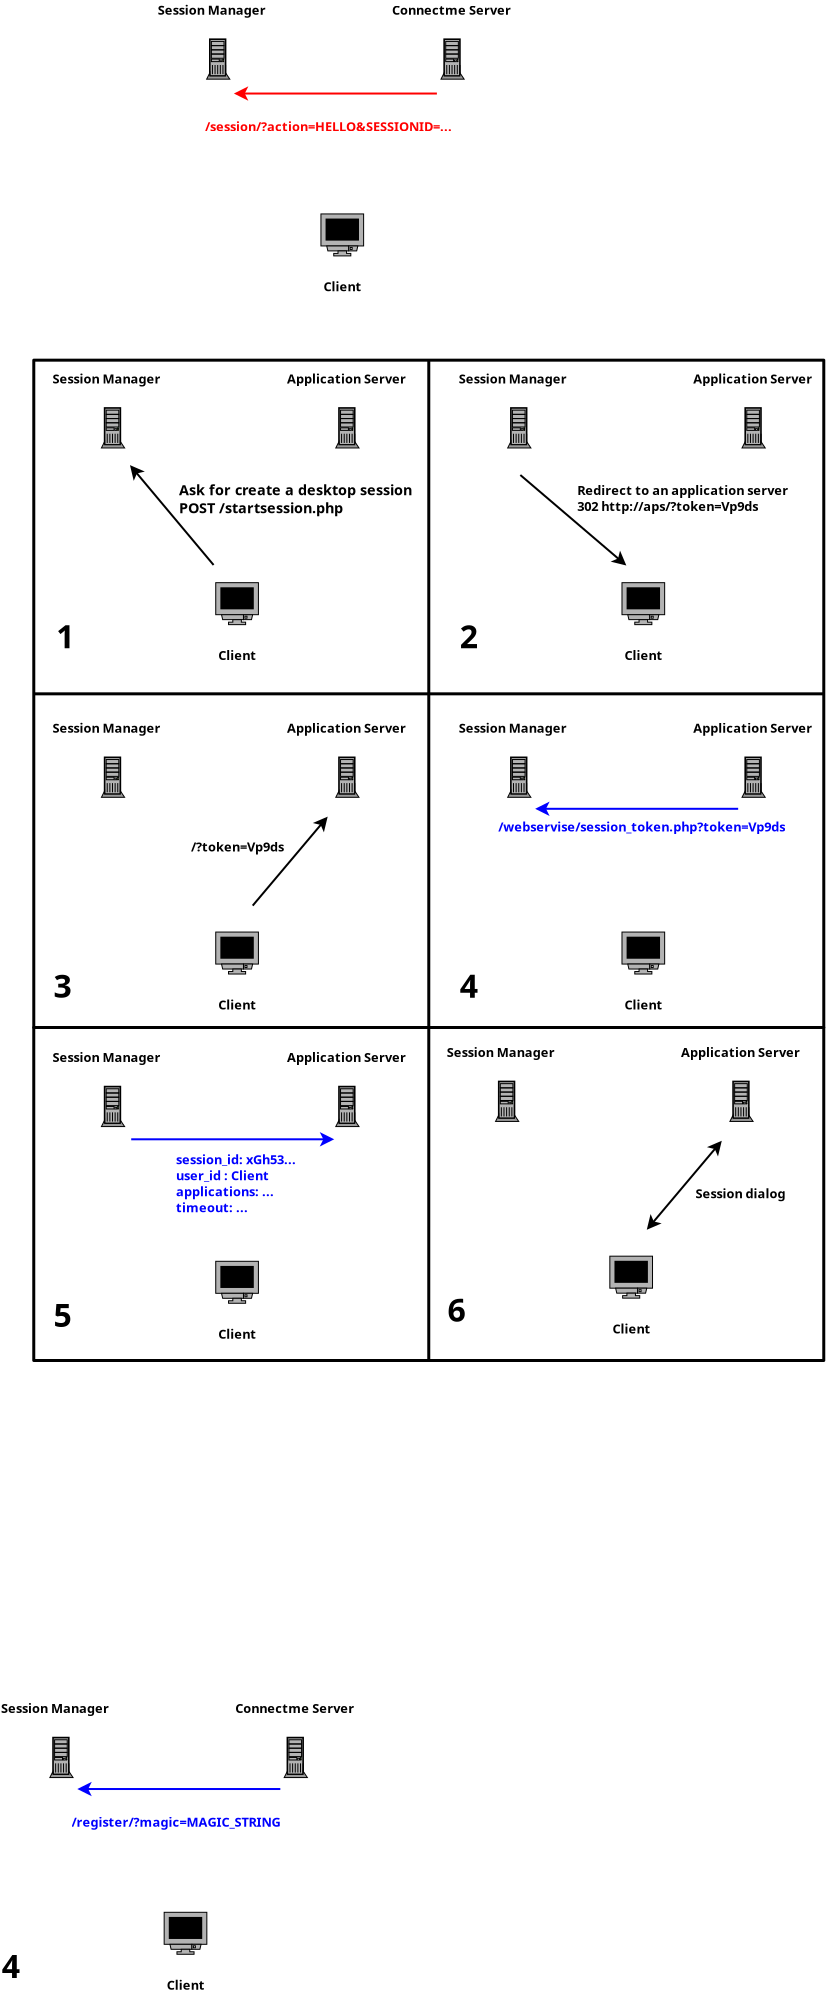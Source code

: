 <?xml version="1.0" encoding="UTF-8"?>
<dia:diagram xmlns:dia="http://www.lysator.liu.se/~alla/dia/">
  <dia:layer name="Arrière-plan" visible="true">
    <dia:object type="Standard - Box" version="0" id="O0">
      <dia:attribute name="obj_pos">
        <dia:point val="3.094,-24.222"/>
      </dia:attribute>
      <dia:attribute name="obj_bb">
        <dia:rectangle val="3.019,-24.297;42.669,-7.497"/>
      </dia:attribute>
      <dia:attribute name="elem_corner">
        <dia:point val="3.094,-24.222"/>
      </dia:attribute>
      <dia:attribute name="elem_width">
        <dia:real val="39.5"/>
      </dia:attribute>
      <dia:attribute name="elem_height">
        <dia:real val="16.65"/>
      </dia:attribute>
      <dia:attribute name="border_width">
        <dia:real val="0.15"/>
      </dia:attribute>
      <dia:attribute name="show_background">
        <dia:boolean val="false"/>
      </dia:attribute>
      <dia:attribute name="corner_radius">
        <dia:real val="1.175e-38"/>
      </dia:attribute>
    </dia:object>
    <dia:object type="Standard - Box" version="0" id="O1">
      <dia:attribute name="obj_pos">
        <dia:point val="3.095,-57.587"/>
      </dia:attribute>
      <dia:attribute name="obj_bb">
        <dia:rectangle val="3.02,-57.663;42.67,-24.147"/>
      </dia:attribute>
      <dia:attribute name="elem_corner">
        <dia:point val="3.095,-57.587"/>
      </dia:attribute>
      <dia:attribute name="elem_width">
        <dia:real val="39.5"/>
      </dia:attribute>
      <dia:attribute name="elem_height">
        <dia:real val="33.366"/>
      </dia:attribute>
      <dia:attribute name="border_width">
        <dia:real val="0.15"/>
      </dia:attribute>
      <dia:attribute name="show_background">
        <dia:boolean val="false"/>
      </dia:attribute>
      <dia:attribute name="corner_radius">
        <dia:real val="1.175e-38"/>
      </dia:attribute>
    </dia:object>
    <dia:object type="Standard - Line" version="0" id="O2">
      <dia:attribute name="obj_pos">
        <dia:point val="42.595,-40.905"/>
      </dia:attribute>
      <dia:attribute name="obj_bb">
        <dia:rectangle val="3.02,-40.98;42.67,-40.83"/>
      </dia:attribute>
      <dia:attribute name="conn_endpoints">
        <dia:point val="42.595,-40.905"/>
        <dia:point val="3.095,-40.905"/>
      </dia:attribute>
      <dia:attribute name="numcp">
        <dia:int val="1"/>
      </dia:attribute>
      <dia:attribute name="line_width">
        <dia:real val="0.15"/>
      </dia:attribute>
      <dia:connections>
        <dia:connection handle="0" to="O1" connection="4"/>
        <dia:connection handle="1" to="O1" connection="3"/>
      </dia:connections>
    </dia:object>
    <dia:object type="Standard - Line" version="0" id="O3">
      <dia:attribute name="obj_pos">
        <dia:point val="22.845,-24.222"/>
      </dia:attribute>
      <dia:attribute name="obj_bb">
        <dia:rectangle val="22.77,-57.663;22.92,-24.147"/>
      </dia:attribute>
      <dia:attribute name="conn_endpoints">
        <dia:point val="22.845,-24.222"/>
        <dia:point val="22.845,-57.587"/>
      </dia:attribute>
      <dia:attribute name="numcp">
        <dia:int val="1"/>
      </dia:attribute>
      <dia:attribute name="line_width">
        <dia:real val="0.15"/>
      </dia:attribute>
      <dia:connections>
        <dia:connection handle="0" to="O1" connection="6"/>
        <dia:connection handle="1" to="O1" connection="1"/>
      </dia:connections>
    </dia:object>
    <dia:object type="Standard - Line" version="0" id="O4">
      <dia:attribute name="obj_pos">
        <dia:point val="13.101,-70.919"/>
      </dia:attribute>
      <dia:attribute name="obj_bb">
        <dia:rectangle val="13.051,-71.419;23.301,-70.419"/>
      </dia:attribute>
      <dia:attribute name="conn_endpoints">
        <dia:point val="13.101,-70.919"/>
        <dia:point val="23.251,-70.919"/>
      </dia:attribute>
      <dia:attribute name="numcp">
        <dia:int val="1"/>
      </dia:attribute>
      <dia:attribute name="line_color">
        <dia:color val="#ff0000"/>
      </dia:attribute>
      <dia:attribute name="start_arrow">
        <dia:enum val="22"/>
      </dia:attribute>
      <dia:attribute name="start_arrow_length">
        <dia:real val="0.5"/>
      </dia:attribute>
      <dia:attribute name="start_arrow_width">
        <dia:real val="0.5"/>
      </dia:attribute>
    </dia:object>
    <dia:group>
      <dia:object type="Network - General Monitor (With Stand)" version="0" id="O5">
        <dia:attribute name="obj_pos">
          <dia:point val="17.453,-64.899"/>
        </dia:attribute>
        <dia:attribute name="obj_bb">
          <dia:rectangle val="16.741,-64.924;19.611,-61.53"/>
        </dia:attribute>
        <dia:attribute name="elem_corner">
          <dia:point val="17.453,-64.899"/>
        </dia:attribute>
        <dia:attribute name="elem_width">
          <dia:real val="2.134"/>
        </dia:attribute>
        <dia:attribute name="elem_height">
          <dia:real val="2.098"/>
        </dia:attribute>
        <dia:attribute name="line_width">
          <dia:real val="0.1"/>
        </dia:attribute>
        <dia:attribute name="line_colour">
          <dia:color val="#000000"/>
        </dia:attribute>
        <dia:attribute name="fill_colour">
          <dia:color val="#ffffff"/>
        </dia:attribute>
        <dia:attribute name="show_background">
          <dia:boolean val="true"/>
        </dia:attribute>
        <dia:attribute name="line_style">
          <dia:enum val="0"/>
          <dia:real val="1"/>
        </dia:attribute>
        <dia:attribute name="text">
          <dia:composite type="text">
            <dia:attribute name="string">
              <dia:string>##</dia:string>
            </dia:attribute>
            <dia:attribute name="font">
              <dia:font family="sans" style="80" name="Helvetica-Bold"/>
            </dia:attribute>
            <dia:attribute name="height">
              <dia:real val="0.8"/>
            </dia:attribute>
            <dia:attribute name="pos">
              <dia:point val="16.741,-62.33"/>
            </dia:attribute>
            <dia:attribute name="color">
              <dia:color val="#000000"/>
            </dia:attribute>
            <dia:attribute name="alignment">
              <dia:enum val="0"/>
            </dia:attribute>
          </dia:composite>
        </dia:attribute>
        <dia:attribute name="flip_horizontal">
          <dia:boolean val="false"/>
        </dia:attribute>
        <dia:attribute name="flip_vertical">
          <dia:boolean val="false"/>
        </dia:attribute>
      </dia:object>
      <dia:object type="Standard - Text" version="1" id="O6">
        <dia:attribute name="obj_pos">
          <dia:point val="17.583,-61.028"/>
        </dia:attribute>
        <dia:attribute name="obj_bb">
          <dia:rectangle val="17.583,-61.57;19.498,-60.63"/>
        </dia:attribute>
        <dia:attribute name="text">
          <dia:composite type="text">
            <dia:attribute name="string">
              <dia:string>#Client#</dia:string>
            </dia:attribute>
            <dia:attribute name="font">
              <dia:font family="sans" style="80" name="Helvetica-Bold"/>
            </dia:attribute>
            <dia:attribute name="height">
              <dia:real val="0.8"/>
            </dia:attribute>
            <dia:attribute name="pos">
              <dia:point val="17.583,-61.028"/>
            </dia:attribute>
            <dia:attribute name="color">
              <dia:color val="#000000"/>
            </dia:attribute>
            <dia:attribute name="alignment">
              <dia:enum val="0"/>
            </dia:attribute>
          </dia:composite>
        </dia:attribute>
        <dia:attribute name="valign">
          <dia:enum val="3"/>
        </dia:attribute>
      </dia:object>
    </dia:group>
    <dia:object type="Standard - Text" version="1" id="O7">
      <dia:attribute name="obj_pos">
        <dia:point val="11.654,-69.037"/>
      </dia:attribute>
      <dia:attribute name="obj_bb">
        <dia:rectangle val="11.654,-69.58;24.682,-68.64"/>
      </dia:attribute>
      <dia:attribute name="text">
        <dia:composite type="text">
          <dia:attribute name="string">
            <dia:string>#/session/?action=HELLO&amp;SESSIONID=...#</dia:string>
          </dia:attribute>
          <dia:attribute name="font">
            <dia:font family="sans" style="80" name="Helvetica-Bold"/>
          </dia:attribute>
          <dia:attribute name="height">
            <dia:real val="0.8"/>
          </dia:attribute>
          <dia:attribute name="pos">
            <dia:point val="11.654,-69.037"/>
          </dia:attribute>
          <dia:attribute name="color">
            <dia:color val="#ff0000"/>
          </dia:attribute>
          <dia:attribute name="alignment">
            <dia:enum val="0"/>
          </dia:attribute>
        </dia:composite>
      </dia:attribute>
      <dia:attribute name="valign">
        <dia:enum val="3"/>
      </dia:attribute>
    </dia:object>
    <dia:group>
      <dia:group>
        <dia:object type="Standard - Text" version="1" id="O8">
          <dia:attribute name="obj_pos">
            <dia:point val="21.012,-74.861"/>
          </dia:attribute>
          <dia:attribute name="obj_bb">
            <dia:rectangle val="21.012,-75.403;27.058,-74.463"/>
          </dia:attribute>
          <dia:attribute name="text">
            <dia:composite type="text">
              <dia:attribute name="string">
                <dia:string>#Connectme Server#</dia:string>
              </dia:attribute>
              <dia:attribute name="font">
                <dia:font family="sans" style="80" name="Helvetica-Bold"/>
              </dia:attribute>
              <dia:attribute name="height">
                <dia:real val="0.8"/>
              </dia:attribute>
              <dia:attribute name="pos">
                <dia:point val="21.012,-74.861"/>
              </dia:attribute>
              <dia:attribute name="color">
                <dia:color val="#000000"/>
              </dia:attribute>
              <dia:attribute name="alignment">
                <dia:enum val="0"/>
              </dia:attribute>
            </dia:composite>
          </dia:attribute>
          <dia:attribute name="valign">
            <dia:enum val="3"/>
          </dia:attribute>
        </dia:object>
        <dia:object type="Network - General Computer (Tower)" version="0" id="O9">
          <dia:attribute name="obj_pos">
            <dia:point val="23.455,-73.636"/>
          </dia:attribute>
          <dia:attribute name="obj_bb">
            <dia:rectangle val="23.447,-73.676;24.623,-70.384"/>
          </dia:attribute>
          <dia:attribute name="elem_corner">
            <dia:point val="23.455,-73.636"/>
          </dia:attribute>
          <dia:attribute name="elem_width">
            <dia:real val="1.158"/>
          </dia:attribute>
          <dia:attribute name="elem_height">
            <dia:real val="2.0"/>
          </dia:attribute>
          <dia:attribute name="line_width">
            <dia:real val="0.1"/>
          </dia:attribute>
          <dia:attribute name="line_colour">
            <dia:color val="#000000"/>
          </dia:attribute>
          <dia:attribute name="fill_colour">
            <dia:color val="#ffffff"/>
          </dia:attribute>
          <dia:attribute name="show_background">
            <dia:boolean val="true"/>
          </dia:attribute>
          <dia:attribute name="line_style">
            <dia:enum val="0"/>
            <dia:real val="1"/>
          </dia:attribute>
          <dia:attribute name="text">
            <dia:composite type="text">
              <dia:attribute name="string">
                <dia:string>##</dia:string>
              </dia:attribute>
              <dia:attribute name="font">
                <dia:font family="sans" style="0" name="Helvetica"/>
              </dia:attribute>
              <dia:attribute name="height">
                <dia:real val="0.8"/>
              </dia:attribute>
              <dia:attribute name="pos">
                <dia:point val="24.034,-71.184"/>
              </dia:attribute>
              <dia:attribute name="color">
                <dia:color val="#000000"/>
              </dia:attribute>
              <dia:attribute name="alignment">
                <dia:enum val="1"/>
              </dia:attribute>
            </dia:composite>
          </dia:attribute>
          <dia:attribute name="flip_horizontal">
            <dia:boolean val="false"/>
          </dia:attribute>
          <dia:attribute name="flip_vertical">
            <dia:boolean val="false"/>
          </dia:attribute>
        </dia:object>
      </dia:group>
      <dia:group>
        <dia:object type="Standard - Text" version="1" id="O10">
          <dia:attribute name="obj_pos">
            <dia:point val="9.295,-74.861"/>
          </dia:attribute>
          <dia:attribute name="obj_bb">
            <dia:rectangle val="9.295,-75.403;14.903,-74.463"/>
          </dia:attribute>
          <dia:attribute name="text">
            <dia:composite type="text">
              <dia:attribute name="string">
                <dia:string>#Session Manager#</dia:string>
              </dia:attribute>
              <dia:attribute name="font">
                <dia:font family="sans" style="80" name="Helvetica-Bold"/>
              </dia:attribute>
              <dia:attribute name="height">
                <dia:real val="0.8"/>
              </dia:attribute>
              <dia:attribute name="pos">
                <dia:point val="9.295,-74.861"/>
              </dia:attribute>
              <dia:attribute name="color">
                <dia:color val="#000000"/>
              </dia:attribute>
              <dia:attribute name="alignment">
                <dia:enum val="0"/>
              </dia:attribute>
            </dia:composite>
          </dia:attribute>
          <dia:attribute name="valign">
            <dia:enum val="3"/>
          </dia:attribute>
        </dia:object>
        <dia:object type="Network - General Computer (Tower)" version="0" id="O11">
          <dia:attribute name="obj_pos">
            <dia:point val="11.738,-73.636"/>
          </dia:attribute>
          <dia:attribute name="obj_bb">
            <dia:rectangle val="11.73,-73.676;12.905,-70.384"/>
          </dia:attribute>
          <dia:attribute name="elem_corner">
            <dia:point val="11.738,-73.636"/>
          </dia:attribute>
          <dia:attribute name="elem_width">
            <dia:real val="1.158"/>
          </dia:attribute>
          <dia:attribute name="elem_height">
            <dia:real val="2.0"/>
          </dia:attribute>
          <dia:attribute name="line_width">
            <dia:real val="0.1"/>
          </dia:attribute>
          <dia:attribute name="line_colour">
            <dia:color val="#000000"/>
          </dia:attribute>
          <dia:attribute name="fill_colour">
            <dia:color val="#ffffff"/>
          </dia:attribute>
          <dia:attribute name="show_background">
            <dia:boolean val="true"/>
          </dia:attribute>
          <dia:attribute name="line_style">
            <dia:enum val="0"/>
            <dia:real val="1"/>
          </dia:attribute>
          <dia:attribute name="text">
            <dia:composite type="text">
              <dia:attribute name="string">
                <dia:string>##</dia:string>
              </dia:attribute>
              <dia:attribute name="font">
                <dia:font family="sans" style="0" name="Helvetica"/>
              </dia:attribute>
              <dia:attribute name="height">
                <dia:real val="0.8"/>
              </dia:attribute>
              <dia:attribute name="pos">
                <dia:point val="12.317,-71.184"/>
              </dia:attribute>
              <dia:attribute name="color">
                <dia:color val="#000000"/>
              </dia:attribute>
              <dia:attribute name="alignment">
                <dia:enum val="1"/>
              </dia:attribute>
            </dia:composite>
          </dia:attribute>
          <dia:attribute name="flip_horizontal">
            <dia:boolean val="false"/>
          </dia:attribute>
          <dia:attribute name="flip_vertical">
            <dia:boolean val="false"/>
          </dia:attribute>
        </dia:object>
      </dia:group>
    </dia:group>
    <dia:object type="Standard - Line" version="0" id="O12">
      <dia:attribute name="obj_pos">
        <dia:point val="22.844,-7.572"/>
      </dia:attribute>
      <dia:attribute name="obj_bb">
        <dia:rectangle val="22.769,-24.297;22.92,-7.497"/>
      </dia:attribute>
      <dia:attribute name="conn_endpoints">
        <dia:point val="22.844,-7.572"/>
        <dia:point val="22.845,-24.222"/>
      </dia:attribute>
      <dia:attribute name="numcp">
        <dia:int val="1"/>
      </dia:attribute>
      <dia:attribute name="line_width">
        <dia:real val="0.15"/>
      </dia:attribute>
      <dia:connections>
        <dia:connection handle="0" to="O0" connection="6"/>
        <dia:connection handle="1" to="O1" connection="6"/>
      </dia:connections>
    </dia:object>
    <dia:group>
      <dia:object type="Standard - Text" version="1" id="O13">
        <dia:attribute name="obj_pos">
          <dia:point val="1.499,23.298"/>
        </dia:attribute>
        <dia:attribute name="obj_bb">
          <dia:rectangle val="1.499,21.943;2.514,24.288"/>
        </dia:attribute>
        <dia:attribute name="text">
          <dia:composite type="text">
            <dia:attribute name="string">
              <dia:string>#4#</dia:string>
            </dia:attribute>
            <dia:attribute name="font">
              <dia:font family="sans" style="80" name="Helvetica-Bold"/>
            </dia:attribute>
            <dia:attribute name="height">
              <dia:real val="2"/>
            </dia:attribute>
            <dia:attribute name="pos">
              <dia:point val="1.499,23.298"/>
            </dia:attribute>
            <dia:attribute name="color">
              <dia:color val="#000000"/>
            </dia:attribute>
            <dia:attribute name="alignment">
              <dia:enum val="0"/>
            </dia:attribute>
          </dia:composite>
        </dia:attribute>
        <dia:attribute name="valign">
          <dia:enum val="3"/>
        </dia:attribute>
      </dia:object>
      <dia:group>
        <dia:object type="Network - General Monitor (With Stand)" version="0" id="O14">
          <dia:attribute name="obj_pos">
            <dia:point val="9.614,20.019"/>
          </dia:attribute>
          <dia:attribute name="obj_bb">
            <dia:rectangle val="8.902,19.994;11.772,23.388"/>
          </dia:attribute>
          <dia:attribute name="elem_corner">
            <dia:point val="9.614,20.019"/>
          </dia:attribute>
          <dia:attribute name="elem_width">
            <dia:real val="2.134"/>
          </dia:attribute>
          <dia:attribute name="elem_height">
            <dia:real val="2.098"/>
          </dia:attribute>
          <dia:attribute name="line_width">
            <dia:real val="0.1"/>
          </dia:attribute>
          <dia:attribute name="line_colour">
            <dia:color val="#000000"/>
          </dia:attribute>
          <dia:attribute name="fill_colour">
            <dia:color val="#ffffff"/>
          </dia:attribute>
          <dia:attribute name="show_background">
            <dia:boolean val="true"/>
          </dia:attribute>
          <dia:attribute name="line_style">
            <dia:enum val="0"/>
            <dia:real val="1"/>
          </dia:attribute>
          <dia:attribute name="text">
            <dia:composite type="text">
              <dia:attribute name="string">
                <dia:string>##</dia:string>
              </dia:attribute>
              <dia:attribute name="font">
                <dia:font family="sans" style="80" name="Helvetica-Bold"/>
              </dia:attribute>
              <dia:attribute name="height">
                <dia:real val="0.8"/>
              </dia:attribute>
              <dia:attribute name="pos">
                <dia:point val="8.902,22.588"/>
              </dia:attribute>
              <dia:attribute name="color">
                <dia:color val="#000000"/>
              </dia:attribute>
              <dia:attribute name="alignment">
                <dia:enum val="0"/>
              </dia:attribute>
            </dia:composite>
          </dia:attribute>
          <dia:attribute name="flip_horizontal">
            <dia:boolean val="false"/>
          </dia:attribute>
          <dia:attribute name="flip_vertical">
            <dia:boolean val="false"/>
          </dia:attribute>
        </dia:object>
        <dia:object type="Standard - Text" version="1" id="O15">
          <dia:attribute name="obj_pos">
            <dia:point val="9.744,23.89"/>
          </dia:attribute>
          <dia:attribute name="obj_bb">
            <dia:rectangle val="9.744,23.348;11.659,24.288"/>
          </dia:attribute>
          <dia:attribute name="text">
            <dia:composite type="text">
              <dia:attribute name="string">
                <dia:string>#Client#</dia:string>
              </dia:attribute>
              <dia:attribute name="font">
                <dia:font family="sans" style="80" name="Helvetica-Bold"/>
              </dia:attribute>
              <dia:attribute name="height">
                <dia:real val="0.8"/>
              </dia:attribute>
              <dia:attribute name="pos">
                <dia:point val="9.744,23.89"/>
              </dia:attribute>
              <dia:attribute name="color">
                <dia:color val="#000000"/>
              </dia:attribute>
              <dia:attribute name="alignment">
                <dia:enum val="0"/>
              </dia:attribute>
            </dia:composite>
          </dia:attribute>
          <dia:attribute name="valign">
            <dia:enum val="3"/>
          </dia:attribute>
        </dia:object>
      </dia:group>
      <dia:group>
        <dia:group>
          <dia:object type="Standard - Text" version="1" id="O16">
            <dia:attribute name="obj_pos">
              <dia:point val="13.173,10.057"/>
            </dia:attribute>
            <dia:attribute name="obj_bb">
              <dia:rectangle val="13.173,9.515;19.218,10.455"/>
            </dia:attribute>
            <dia:attribute name="text">
              <dia:composite type="text">
                <dia:attribute name="string">
                  <dia:string>#Connectme Server#</dia:string>
                </dia:attribute>
                <dia:attribute name="font">
                  <dia:font family="sans" style="80" name="Helvetica-Bold"/>
                </dia:attribute>
                <dia:attribute name="height">
                  <dia:real val="0.8"/>
                </dia:attribute>
                <dia:attribute name="pos">
                  <dia:point val="13.173,10.057"/>
                </dia:attribute>
                <dia:attribute name="color">
                  <dia:color val="#000000"/>
                </dia:attribute>
                <dia:attribute name="alignment">
                  <dia:enum val="0"/>
                </dia:attribute>
              </dia:composite>
            </dia:attribute>
            <dia:attribute name="valign">
              <dia:enum val="3"/>
            </dia:attribute>
          </dia:object>
          <dia:object type="Network - General Computer (Tower)" version="0" id="O17">
            <dia:attribute name="obj_pos">
              <dia:point val="15.616,11.282"/>
            </dia:attribute>
            <dia:attribute name="obj_bb">
              <dia:rectangle val="15.608,11.242;16.784,14.534"/>
            </dia:attribute>
            <dia:attribute name="elem_corner">
              <dia:point val="15.616,11.282"/>
            </dia:attribute>
            <dia:attribute name="elem_width">
              <dia:real val="1.158"/>
            </dia:attribute>
            <dia:attribute name="elem_height">
              <dia:real val="2.0"/>
            </dia:attribute>
            <dia:attribute name="line_width">
              <dia:real val="0.1"/>
            </dia:attribute>
            <dia:attribute name="line_colour">
              <dia:color val="#000000"/>
            </dia:attribute>
            <dia:attribute name="fill_colour">
              <dia:color val="#ffffff"/>
            </dia:attribute>
            <dia:attribute name="show_background">
              <dia:boolean val="true"/>
            </dia:attribute>
            <dia:attribute name="line_style">
              <dia:enum val="0"/>
              <dia:real val="1"/>
            </dia:attribute>
            <dia:attribute name="text">
              <dia:composite type="text">
                <dia:attribute name="string">
                  <dia:string>##</dia:string>
                </dia:attribute>
                <dia:attribute name="font">
                  <dia:font family="sans" style="0" name="Helvetica"/>
                </dia:attribute>
                <dia:attribute name="height">
                  <dia:real val="0.8"/>
                </dia:attribute>
                <dia:attribute name="pos">
                  <dia:point val="16.195,13.734"/>
                </dia:attribute>
                <dia:attribute name="color">
                  <dia:color val="#000000"/>
                </dia:attribute>
                <dia:attribute name="alignment">
                  <dia:enum val="1"/>
                </dia:attribute>
              </dia:composite>
            </dia:attribute>
            <dia:attribute name="flip_horizontal">
              <dia:boolean val="false"/>
            </dia:attribute>
            <dia:attribute name="flip_vertical">
              <dia:boolean val="false"/>
            </dia:attribute>
          </dia:object>
        </dia:group>
        <dia:group>
          <dia:object type="Standard - Text" version="1" id="O18">
            <dia:attribute name="obj_pos">
              <dia:point val="1.456,10.057"/>
            </dia:attribute>
            <dia:attribute name="obj_bb">
              <dia:rectangle val="1.456,9.515;7.064,10.455"/>
            </dia:attribute>
            <dia:attribute name="text">
              <dia:composite type="text">
                <dia:attribute name="string">
                  <dia:string>#Session Manager#</dia:string>
                </dia:attribute>
                <dia:attribute name="font">
                  <dia:font family="sans" style="80" name="Helvetica-Bold"/>
                </dia:attribute>
                <dia:attribute name="height">
                  <dia:real val="0.8"/>
                </dia:attribute>
                <dia:attribute name="pos">
                  <dia:point val="1.456,10.057"/>
                </dia:attribute>
                <dia:attribute name="color">
                  <dia:color val="#000000"/>
                </dia:attribute>
                <dia:attribute name="alignment">
                  <dia:enum val="0"/>
                </dia:attribute>
              </dia:composite>
            </dia:attribute>
            <dia:attribute name="valign">
              <dia:enum val="3"/>
            </dia:attribute>
          </dia:object>
          <dia:object type="Network - General Computer (Tower)" version="0" id="O19">
            <dia:attribute name="obj_pos">
              <dia:point val="3.899,11.282"/>
            </dia:attribute>
            <dia:attribute name="obj_bb">
              <dia:rectangle val="3.891,11.242;5.066,14.534"/>
            </dia:attribute>
            <dia:attribute name="elem_corner">
              <dia:point val="3.899,11.282"/>
            </dia:attribute>
            <dia:attribute name="elem_width">
              <dia:real val="1.158"/>
            </dia:attribute>
            <dia:attribute name="elem_height">
              <dia:real val="2.0"/>
            </dia:attribute>
            <dia:attribute name="line_width">
              <dia:real val="0.1"/>
            </dia:attribute>
            <dia:attribute name="line_colour">
              <dia:color val="#000000"/>
            </dia:attribute>
            <dia:attribute name="fill_colour">
              <dia:color val="#ffffff"/>
            </dia:attribute>
            <dia:attribute name="show_background">
              <dia:boolean val="true"/>
            </dia:attribute>
            <dia:attribute name="line_style">
              <dia:enum val="0"/>
              <dia:real val="1"/>
            </dia:attribute>
            <dia:attribute name="text">
              <dia:composite type="text">
                <dia:attribute name="string">
                  <dia:string>##</dia:string>
                </dia:attribute>
                <dia:attribute name="font">
                  <dia:font family="sans" style="0" name="Helvetica"/>
                </dia:attribute>
                <dia:attribute name="height">
                  <dia:real val="0.8"/>
                </dia:attribute>
                <dia:attribute name="pos">
                  <dia:point val="4.478,13.734"/>
                </dia:attribute>
                <dia:attribute name="color">
                  <dia:color val="#000000"/>
                </dia:attribute>
                <dia:attribute name="alignment">
                  <dia:enum val="1"/>
                </dia:attribute>
              </dia:composite>
            </dia:attribute>
            <dia:attribute name="flip_horizontal">
              <dia:boolean val="false"/>
            </dia:attribute>
            <dia:attribute name="flip_vertical">
              <dia:boolean val="false"/>
            </dia:attribute>
          </dia:object>
        </dia:group>
      </dia:group>
      <dia:object type="Standard - Line" version="0" id="O20">
        <dia:attribute name="obj_pos">
          <dia:point val="5.272,13.855"/>
        </dia:attribute>
        <dia:attribute name="obj_bb">
          <dia:rectangle val="5.222,13.355;15.472,14.355"/>
        </dia:attribute>
        <dia:attribute name="conn_endpoints">
          <dia:point val="5.272,13.855"/>
          <dia:point val="15.422,13.855"/>
        </dia:attribute>
        <dia:attribute name="numcp">
          <dia:int val="1"/>
        </dia:attribute>
        <dia:attribute name="line_color">
          <dia:color val="#0000ff"/>
        </dia:attribute>
        <dia:attribute name="start_arrow">
          <dia:enum val="22"/>
        </dia:attribute>
        <dia:attribute name="start_arrow_length">
          <dia:real val="0.5"/>
        </dia:attribute>
        <dia:attribute name="start_arrow_width">
          <dia:real val="0.5"/>
        </dia:attribute>
      </dia:object>
      <dia:object type="Standard - Text" version="1" id="O21">
        <dia:attribute name="obj_pos">
          <dia:point val="4.982,15.737"/>
        </dia:attribute>
        <dia:attribute name="obj_bb">
          <dia:rectangle val="4.982,15.194;15.695,16.134"/>
        </dia:attribute>
        <dia:attribute name="text">
          <dia:composite type="text">
            <dia:attribute name="string">
              <dia:string>#/register/?magic=MAGIC_STRING#</dia:string>
            </dia:attribute>
            <dia:attribute name="font">
              <dia:font family="sans" style="80" name="Helvetica-Bold"/>
            </dia:attribute>
            <dia:attribute name="height">
              <dia:real val="0.8"/>
            </dia:attribute>
            <dia:attribute name="pos">
              <dia:point val="4.982,15.737"/>
            </dia:attribute>
            <dia:attribute name="color">
              <dia:color val="#0000ff"/>
            </dia:attribute>
            <dia:attribute name="alignment">
              <dia:enum val="0"/>
            </dia:attribute>
          </dia:composite>
        </dia:attribute>
        <dia:attribute name="valign">
          <dia:enum val="3"/>
        </dia:attribute>
      </dia:object>
    </dia:group>
    <dia:group>
      <dia:object type="Standard - Text" version="1" id="O22">
        <dia:attribute name="obj_pos">
          <dia:point val="4.213,-43.182"/>
        </dia:attribute>
        <dia:attribute name="obj_bb">
          <dia:rectangle val="4.17,-44.58;5.228,-42.108"/>
        </dia:attribute>
        <dia:attribute name="text">
          <dia:composite type="text">
            <dia:attribute name="string">
              <dia:string>#1#</dia:string>
            </dia:attribute>
            <dia:attribute name="font">
              <dia:font family="sans" style="80" name="Helvetica-Bold"/>
            </dia:attribute>
            <dia:attribute name="height">
              <dia:real val="2"/>
            </dia:attribute>
            <dia:attribute name="pos">
              <dia:point val="4.213,-43.182"/>
            </dia:attribute>
            <dia:attribute name="color">
              <dia:color val="#000000"/>
            </dia:attribute>
            <dia:attribute name="alignment">
              <dia:enum val="0"/>
            </dia:attribute>
          </dia:composite>
        </dia:attribute>
        <dia:attribute name="valign">
          <dia:enum val="3"/>
        </dia:attribute>
      </dia:object>
      <dia:group>
        <dia:object type="Network - General Monitor (With Stand)" version="0" id="O23">
          <dia:attribute name="obj_pos">
            <dia:point val="12.193,-46.462"/>
          </dia:attribute>
          <dia:attribute name="obj_bb">
            <dia:rectangle val="11.482,-46.487;14.352,-43.092"/>
          </dia:attribute>
          <dia:attribute name="elem_corner">
            <dia:point val="12.193,-46.462"/>
          </dia:attribute>
          <dia:attribute name="elem_width">
            <dia:real val="2.134"/>
          </dia:attribute>
          <dia:attribute name="elem_height">
            <dia:real val="2.098"/>
          </dia:attribute>
          <dia:attribute name="line_width">
            <dia:real val="0.1"/>
          </dia:attribute>
          <dia:attribute name="line_colour">
            <dia:color val="#000000"/>
          </dia:attribute>
          <dia:attribute name="fill_colour">
            <dia:color val="#ffffff"/>
          </dia:attribute>
          <dia:attribute name="show_background">
            <dia:boolean val="true"/>
          </dia:attribute>
          <dia:attribute name="line_style">
            <dia:enum val="0"/>
            <dia:real val="1"/>
          </dia:attribute>
          <dia:attribute name="text">
            <dia:composite type="text">
              <dia:attribute name="string">
                <dia:string>##</dia:string>
              </dia:attribute>
              <dia:attribute name="font">
                <dia:font family="sans" style="80" name="Helvetica-Bold"/>
              </dia:attribute>
              <dia:attribute name="height">
                <dia:real val="0.8"/>
              </dia:attribute>
              <dia:attribute name="pos">
                <dia:point val="11.482,-43.892"/>
              </dia:attribute>
              <dia:attribute name="color">
                <dia:color val="#000000"/>
              </dia:attribute>
              <dia:attribute name="alignment">
                <dia:enum val="0"/>
              </dia:attribute>
            </dia:composite>
          </dia:attribute>
          <dia:attribute name="flip_horizontal">
            <dia:boolean val="false"/>
          </dia:attribute>
          <dia:attribute name="flip_vertical">
            <dia:boolean val="false"/>
          </dia:attribute>
        </dia:object>
        <dia:object type="Standard - Text" version="1" id="O24">
          <dia:attribute name="obj_pos">
            <dia:point val="12.323,-42.59"/>
          </dia:attribute>
          <dia:attribute name="obj_bb">
            <dia:rectangle val="12.323,-43.133;14.238,-42.193"/>
          </dia:attribute>
          <dia:attribute name="text">
            <dia:composite type="text">
              <dia:attribute name="string">
                <dia:string>#Client#</dia:string>
              </dia:attribute>
              <dia:attribute name="font">
                <dia:font family="sans" style="80" name="Helvetica-Bold"/>
              </dia:attribute>
              <dia:attribute name="height">
                <dia:real val="0.8"/>
              </dia:attribute>
              <dia:attribute name="pos">
                <dia:point val="12.323,-42.59"/>
              </dia:attribute>
              <dia:attribute name="color">
                <dia:color val="#000000"/>
              </dia:attribute>
              <dia:attribute name="alignment">
                <dia:enum val="0"/>
              </dia:attribute>
            </dia:composite>
          </dia:attribute>
          <dia:attribute name="valign">
            <dia:enum val="3"/>
          </dia:attribute>
        </dia:object>
      </dia:group>
      <dia:group>
        <dia:object type="Standard - Line" version="0" id="O25">
          <dia:attribute name="obj_pos">
            <dia:point val="12.085,-47.347"/>
          </dia:attribute>
          <dia:attribute name="obj_bb">
            <dia:rectangle val="7.489,-52.699;12.156,-47.276"/>
          </dia:attribute>
          <dia:attribute name="conn_endpoints">
            <dia:point val="12.085,-47.347"/>
            <dia:point val="7.905,-52.34"/>
          </dia:attribute>
          <dia:attribute name="numcp">
            <dia:int val="1"/>
          </dia:attribute>
          <dia:attribute name="end_arrow">
            <dia:enum val="22"/>
          </dia:attribute>
          <dia:attribute name="end_arrow_length">
            <dia:real val="0.5"/>
          </dia:attribute>
          <dia:attribute name="end_arrow_width">
            <dia:real val="0.5"/>
          </dia:attribute>
        </dia:object>
        <dia:object type="Standard - Text" version="1" id="O26">
          <dia:attribute name="obj_pos">
            <dia:point val="10.355,-50.84"/>
          </dia:attribute>
          <dia:attribute name="obj_bb">
            <dia:rectangle val="10.355,-51.469;22.482,-49.457"/>
          </dia:attribute>
          <dia:attribute name="text">
            <dia:composite type="text">
              <dia:attribute name="string">
                <dia:string>#Ask for create a desktop session
POST /startsession.php#</dia:string>
              </dia:attribute>
              <dia:attribute name="font">
                <dia:font family="sans" style="80" name="Helvetica-Bold"/>
              </dia:attribute>
              <dia:attribute name="height">
                <dia:real val="0.9"/>
              </dia:attribute>
              <dia:attribute name="pos">
                <dia:point val="10.355,-50.84"/>
              </dia:attribute>
              <dia:attribute name="color">
                <dia:color val="#000000"/>
              </dia:attribute>
              <dia:attribute name="alignment">
                <dia:enum val="0"/>
              </dia:attribute>
            </dia:composite>
          </dia:attribute>
          <dia:attribute name="valign">
            <dia:enum val="3"/>
          </dia:attribute>
        </dia:object>
      </dia:group>
      <dia:group>
        <dia:group>
          <dia:object type="Standard - Text" version="1" id="O27">
            <dia:attribute name="obj_pos">
              <dia:point val="4.035,-56.423"/>
            </dia:attribute>
            <dia:attribute name="obj_bb">
              <dia:rectangle val="4.035,-56.966;9.643,-56.026"/>
            </dia:attribute>
            <dia:attribute name="text">
              <dia:composite type="text">
                <dia:attribute name="string">
                  <dia:string>#Session Manager#</dia:string>
                </dia:attribute>
                <dia:attribute name="font">
                  <dia:font family="sans" style="80" name="Helvetica-Bold"/>
                </dia:attribute>
                <dia:attribute name="height">
                  <dia:real val="0.8"/>
                </dia:attribute>
                <dia:attribute name="pos">
                  <dia:point val="4.035,-56.423"/>
                </dia:attribute>
                <dia:attribute name="color">
                  <dia:color val="#000000"/>
                </dia:attribute>
                <dia:attribute name="alignment">
                  <dia:enum val="0"/>
                </dia:attribute>
              </dia:composite>
            </dia:attribute>
            <dia:attribute name="valign">
              <dia:enum val="3"/>
            </dia:attribute>
          </dia:object>
          <dia:object type="Network - General Computer (Tower)" version="0" id="O28">
            <dia:attribute name="obj_pos">
              <dia:point val="6.478,-55.199"/>
            </dia:attribute>
            <dia:attribute name="obj_bb">
              <dia:rectangle val="6.47,-55.239;7.646,-51.946"/>
            </dia:attribute>
            <dia:attribute name="elem_corner">
              <dia:point val="6.478,-55.199"/>
            </dia:attribute>
            <dia:attribute name="elem_width">
              <dia:real val="1.158"/>
            </dia:attribute>
            <dia:attribute name="elem_height">
              <dia:real val="2.0"/>
            </dia:attribute>
            <dia:attribute name="line_width">
              <dia:real val="0.1"/>
            </dia:attribute>
            <dia:attribute name="line_colour">
              <dia:color val="#000000"/>
            </dia:attribute>
            <dia:attribute name="fill_colour">
              <dia:color val="#ffffff"/>
            </dia:attribute>
            <dia:attribute name="show_background">
              <dia:boolean val="true"/>
            </dia:attribute>
            <dia:attribute name="line_style">
              <dia:enum val="0"/>
              <dia:real val="1"/>
            </dia:attribute>
            <dia:attribute name="text">
              <dia:composite type="text">
                <dia:attribute name="string">
                  <dia:string>##</dia:string>
                </dia:attribute>
                <dia:attribute name="font">
                  <dia:font family="sans" style="0" name="Helvetica"/>
                </dia:attribute>
                <dia:attribute name="height">
                  <dia:real val="0.8"/>
                </dia:attribute>
                <dia:attribute name="pos">
                  <dia:point val="7.057,-52.746"/>
                </dia:attribute>
                <dia:attribute name="color">
                  <dia:color val="#000000"/>
                </dia:attribute>
                <dia:attribute name="alignment">
                  <dia:enum val="1"/>
                </dia:attribute>
              </dia:composite>
            </dia:attribute>
            <dia:attribute name="flip_horizontal">
              <dia:boolean val="false"/>
            </dia:attribute>
            <dia:attribute name="flip_vertical">
              <dia:boolean val="false"/>
            </dia:attribute>
          </dia:object>
        </dia:group>
        <dia:group>
          <dia:object type="Standard - Text" version="1" id="O29">
            <dia:attribute name="obj_pos">
              <dia:point val="15.753,-56.423"/>
            </dia:attribute>
            <dia:attribute name="obj_bb">
              <dia:rectangle val="15.753,-56.983;21.852,-55.992"/>
            </dia:attribute>
            <dia:attribute name="text">
              <dia:composite type="text">
                <dia:attribute name="string">
                  <dia:string>#Application Server#</dia:string>
                </dia:attribute>
                <dia:attribute name="font">
                  <dia:font family="sans" style="80" name="Helvetica-Bold"/>
                </dia:attribute>
                <dia:attribute name="height">
                  <dia:real val="0.8"/>
                </dia:attribute>
                <dia:attribute name="pos">
                  <dia:point val="15.753,-56.423"/>
                </dia:attribute>
                <dia:attribute name="color">
                  <dia:color val="#000000"/>
                </dia:attribute>
                <dia:attribute name="alignment">
                  <dia:enum val="0"/>
                </dia:attribute>
              </dia:composite>
            </dia:attribute>
            <dia:attribute name="valign">
              <dia:enum val="3"/>
            </dia:attribute>
          </dia:object>
          <dia:object type="Network - General Computer (Tower)" version="0" id="O30">
            <dia:attribute name="obj_pos">
              <dia:point val="18.196,-55.199"/>
            </dia:attribute>
            <dia:attribute name="obj_bb">
              <dia:rectangle val="18.188,-55.239;19.363,-51.906"/>
            </dia:attribute>
            <dia:attribute name="elem_corner">
              <dia:point val="18.196,-55.199"/>
            </dia:attribute>
            <dia:attribute name="elem_width">
              <dia:real val="1.158"/>
            </dia:attribute>
            <dia:attribute name="elem_height">
              <dia:real val="2.0"/>
            </dia:attribute>
            <dia:attribute name="line_width">
              <dia:real val="0.1"/>
            </dia:attribute>
            <dia:attribute name="line_colour">
              <dia:color val="#000000"/>
            </dia:attribute>
            <dia:attribute name="fill_colour">
              <dia:color val="#ffffff"/>
            </dia:attribute>
            <dia:attribute name="show_background">
              <dia:boolean val="true"/>
            </dia:attribute>
            <dia:attribute name="line_style">
              <dia:enum val="0"/>
              <dia:real val="1"/>
            </dia:attribute>
            <dia:attribute name="text">
              <dia:composite type="text">
                <dia:attribute name="string">
                  <dia:string>##</dia:string>
                </dia:attribute>
                <dia:attribute name="font">
                  <dia:font family="sans" style="0" name="Helvetica"/>
                </dia:attribute>
                <dia:attribute name="height">
                  <dia:real val="0.8"/>
                </dia:attribute>
                <dia:attribute name="pos">
                  <dia:point val="18.774,-52.746"/>
                </dia:attribute>
                <dia:attribute name="color">
                  <dia:color val="#000000"/>
                </dia:attribute>
                <dia:attribute name="alignment">
                  <dia:enum val="1"/>
                </dia:attribute>
              </dia:composite>
            </dia:attribute>
            <dia:attribute name="flip_horizontal">
              <dia:boolean val="false"/>
            </dia:attribute>
            <dia:attribute name="flip_vertical">
              <dia:boolean val="false"/>
            </dia:attribute>
          </dia:object>
        </dia:group>
      </dia:group>
    </dia:group>
    <dia:group>
      <dia:object type="Standard - Text" version="1" id="O31">
        <dia:attribute name="obj_pos">
          <dia:point val="24.39,-43.182"/>
        </dia:attribute>
        <dia:attribute name="obj_bb">
          <dia:rectangle val="24.348,-44.58;25.405,-42.108"/>
        </dia:attribute>
        <dia:attribute name="text">
          <dia:composite type="text">
            <dia:attribute name="string">
              <dia:string>#2#</dia:string>
            </dia:attribute>
            <dia:attribute name="font">
              <dia:font family="sans" style="80" name="Helvetica-Bold"/>
            </dia:attribute>
            <dia:attribute name="height">
              <dia:real val="2"/>
            </dia:attribute>
            <dia:attribute name="pos">
              <dia:point val="24.39,-43.182"/>
            </dia:attribute>
            <dia:attribute name="color">
              <dia:color val="#000000"/>
            </dia:attribute>
            <dia:attribute name="alignment">
              <dia:enum val="0"/>
            </dia:attribute>
          </dia:composite>
        </dia:attribute>
        <dia:attribute name="valign">
          <dia:enum val="3"/>
        </dia:attribute>
      </dia:object>
      <dia:group>
        <dia:object type="Network - General Monitor (With Stand)" version="0" id="O32">
          <dia:attribute name="obj_pos">
            <dia:point val="32.505,-46.462"/>
          </dia:attribute>
          <dia:attribute name="obj_bb">
            <dia:rectangle val="31.794,-46.487;34.664,-43.092"/>
          </dia:attribute>
          <dia:attribute name="elem_corner">
            <dia:point val="32.505,-46.462"/>
          </dia:attribute>
          <dia:attribute name="elem_width">
            <dia:real val="2.134"/>
          </dia:attribute>
          <dia:attribute name="elem_height">
            <dia:real val="2.098"/>
          </dia:attribute>
          <dia:attribute name="line_width">
            <dia:real val="0.1"/>
          </dia:attribute>
          <dia:attribute name="line_colour">
            <dia:color val="#000000"/>
          </dia:attribute>
          <dia:attribute name="fill_colour">
            <dia:color val="#ffffff"/>
          </dia:attribute>
          <dia:attribute name="show_background">
            <dia:boolean val="true"/>
          </dia:attribute>
          <dia:attribute name="line_style">
            <dia:enum val="0"/>
            <dia:real val="1"/>
          </dia:attribute>
          <dia:attribute name="text">
            <dia:composite type="text">
              <dia:attribute name="string">
                <dia:string>##</dia:string>
              </dia:attribute>
              <dia:attribute name="font">
                <dia:font family="sans" style="80" name="Helvetica-Bold"/>
              </dia:attribute>
              <dia:attribute name="height">
                <dia:real val="0.8"/>
              </dia:attribute>
              <dia:attribute name="pos">
                <dia:point val="31.794,-43.892"/>
              </dia:attribute>
              <dia:attribute name="color">
                <dia:color val="#000000"/>
              </dia:attribute>
              <dia:attribute name="alignment">
                <dia:enum val="0"/>
              </dia:attribute>
            </dia:composite>
          </dia:attribute>
          <dia:attribute name="flip_horizontal">
            <dia:boolean val="false"/>
          </dia:attribute>
          <dia:attribute name="flip_vertical">
            <dia:boolean val="false"/>
          </dia:attribute>
        </dia:object>
        <dia:object type="Standard - Text" version="1" id="O33">
          <dia:attribute name="obj_pos">
            <dia:point val="32.635,-42.59"/>
          </dia:attribute>
          <dia:attribute name="obj_bb">
            <dia:rectangle val="32.635,-43.133;34.55,-42.193"/>
          </dia:attribute>
          <dia:attribute name="text">
            <dia:composite type="text">
              <dia:attribute name="string">
                <dia:string>#Client#</dia:string>
              </dia:attribute>
              <dia:attribute name="font">
                <dia:font family="sans" style="80" name="Helvetica-Bold"/>
              </dia:attribute>
              <dia:attribute name="height">
                <dia:real val="0.8"/>
              </dia:attribute>
              <dia:attribute name="pos">
                <dia:point val="32.635,-42.59"/>
              </dia:attribute>
              <dia:attribute name="color">
                <dia:color val="#000000"/>
              </dia:attribute>
              <dia:attribute name="alignment">
                <dia:enum val="0"/>
              </dia:attribute>
            </dia:composite>
          </dia:attribute>
          <dia:attribute name="valign">
            <dia:enum val="3"/>
          </dia:attribute>
        </dia:object>
      </dia:group>
      <dia:object type="Standard - Line" version="0" id="O34">
        <dia:attribute name="obj_pos">
          <dia:point val="27.423,-51.845"/>
        </dia:attribute>
        <dia:attribute name="obj_bb">
          <dia:rectangle val="27.353,-51.916;33.086,-46.907"/>
        </dia:attribute>
        <dia:attribute name="conn_endpoints">
          <dia:point val="27.423,-51.845"/>
          <dia:point val="32.723,-47.32"/>
        </dia:attribute>
        <dia:attribute name="numcp">
          <dia:int val="1"/>
        </dia:attribute>
        <dia:attribute name="end_arrow">
          <dia:enum val="22"/>
        </dia:attribute>
        <dia:attribute name="end_arrow_length">
          <dia:real val="0.5"/>
        </dia:attribute>
        <dia:attribute name="end_arrow_width">
          <dia:real val="0.5"/>
        </dia:attribute>
      </dia:object>
      <dia:object type="Standard - Text" version="1" id="O35">
        <dia:attribute name="obj_pos">
          <dia:point val="30.273,-50.845"/>
        </dia:attribute>
        <dia:attribute name="obj_bb">
          <dia:rectangle val="30.273,-51.405;41.1,-49.613"/>
        </dia:attribute>
        <dia:attribute name="text">
          <dia:composite type="text">
            <dia:attribute name="string">
              <dia:string>#Redirect to an application server
302 http://aps/?token=Vp9ds#</dia:string>
            </dia:attribute>
            <dia:attribute name="font">
              <dia:font family="sans" style="80" name="Helvetica-Bold"/>
            </dia:attribute>
            <dia:attribute name="height">
              <dia:real val="0.8"/>
            </dia:attribute>
            <dia:attribute name="pos">
              <dia:point val="30.273,-50.845"/>
            </dia:attribute>
            <dia:attribute name="color">
              <dia:color val="#000000"/>
            </dia:attribute>
            <dia:attribute name="alignment">
              <dia:enum val="0"/>
            </dia:attribute>
          </dia:composite>
        </dia:attribute>
        <dia:attribute name="valign">
          <dia:enum val="3"/>
        </dia:attribute>
      </dia:object>
      <dia:group>
        <dia:group>
          <dia:object type="Standard - Text" version="1" id="O36">
            <dia:attribute name="obj_pos">
              <dia:point val="24.348,-56.423"/>
            </dia:attribute>
            <dia:attribute name="obj_bb">
              <dia:rectangle val="24.348,-56.966;29.956,-56.026"/>
            </dia:attribute>
            <dia:attribute name="text">
              <dia:composite type="text">
                <dia:attribute name="string">
                  <dia:string>#Session Manager#</dia:string>
                </dia:attribute>
                <dia:attribute name="font">
                  <dia:font family="sans" style="80" name="Helvetica-Bold"/>
                </dia:attribute>
                <dia:attribute name="height">
                  <dia:real val="0.8"/>
                </dia:attribute>
                <dia:attribute name="pos">
                  <dia:point val="24.348,-56.423"/>
                </dia:attribute>
                <dia:attribute name="color">
                  <dia:color val="#000000"/>
                </dia:attribute>
                <dia:attribute name="alignment">
                  <dia:enum val="0"/>
                </dia:attribute>
              </dia:composite>
            </dia:attribute>
            <dia:attribute name="valign">
              <dia:enum val="3"/>
            </dia:attribute>
          </dia:object>
          <dia:object type="Network - General Computer (Tower)" version="0" id="O37">
            <dia:attribute name="obj_pos">
              <dia:point val="26.791,-55.199"/>
            </dia:attribute>
            <dia:attribute name="obj_bb">
              <dia:rectangle val="26.783,-55.239;27.958,-51.946"/>
            </dia:attribute>
            <dia:attribute name="elem_corner">
              <dia:point val="26.791,-55.199"/>
            </dia:attribute>
            <dia:attribute name="elem_width">
              <dia:real val="1.158"/>
            </dia:attribute>
            <dia:attribute name="elem_height">
              <dia:real val="2.0"/>
            </dia:attribute>
            <dia:attribute name="line_width">
              <dia:real val="0.1"/>
            </dia:attribute>
            <dia:attribute name="line_colour">
              <dia:color val="#000000"/>
            </dia:attribute>
            <dia:attribute name="fill_colour">
              <dia:color val="#ffffff"/>
            </dia:attribute>
            <dia:attribute name="show_background">
              <dia:boolean val="true"/>
            </dia:attribute>
            <dia:attribute name="line_style">
              <dia:enum val="0"/>
              <dia:real val="1"/>
            </dia:attribute>
            <dia:attribute name="text">
              <dia:composite type="text">
                <dia:attribute name="string">
                  <dia:string>##</dia:string>
                </dia:attribute>
                <dia:attribute name="font">
                  <dia:font family="sans" style="0" name="Helvetica"/>
                </dia:attribute>
                <dia:attribute name="height">
                  <dia:real val="0.8"/>
                </dia:attribute>
                <dia:attribute name="pos">
                  <dia:point val="27.37,-52.746"/>
                </dia:attribute>
                <dia:attribute name="color">
                  <dia:color val="#000000"/>
                </dia:attribute>
                <dia:attribute name="alignment">
                  <dia:enum val="1"/>
                </dia:attribute>
              </dia:composite>
            </dia:attribute>
            <dia:attribute name="flip_horizontal">
              <dia:boolean val="false"/>
            </dia:attribute>
            <dia:attribute name="flip_vertical">
              <dia:boolean val="false"/>
            </dia:attribute>
          </dia:object>
        </dia:group>
        <dia:group>
          <dia:object type="Standard - Text" version="1" id="O38">
            <dia:attribute name="obj_pos">
              <dia:point val="36.065,-56.423"/>
            </dia:attribute>
            <dia:attribute name="obj_bb">
              <dia:rectangle val="36.065,-56.983;42.165,-55.992"/>
            </dia:attribute>
            <dia:attribute name="text">
              <dia:composite type="text">
                <dia:attribute name="string">
                  <dia:string>#Application Server#</dia:string>
                </dia:attribute>
                <dia:attribute name="font">
                  <dia:font family="sans" style="80" name="Helvetica-Bold"/>
                </dia:attribute>
                <dia:attribute name="height">
                  <dia:real val="0.8"/>
                </dia:attribute>
                <dia:attribute name="pos">
                  <dia:point val="36.065,-56.423"/>
                </dia:attribute>
                <dia:attribute name="color">
                  <dia:color val="#000000"/>
                </dia:attribute>
                <dia:attribute name="alignment">
                  <dia:enum val="0"/>
                </dia:attribute>
              </dia:composite>
            </dia:attribute>
            <dia:attribute name="valign">
              <dia:enum val="3"/>
            </dia:attribute>
          </dia:object>
          <dia:object type="Network - General Computer (Tower)" version="0" id="O39">
            <dia:attribute name="obj_pos">
              <dia:point val="38.508,-55.199"/>
            </dia:attribute>
            <dia:attribute name="obj_bb">
              <dia:rectangle val="38.5,-55.239;39.675,-51.906"/>
            </dia:attribute>
            <dia:attribute name="elem_corner">
              <dia:point val="38.508,-55.199"/>
            </dia:attribute>
            <dia:attribute name="elem_width">
              <dia:real val="1.158"/>
            </dia:attribute>
            <dia:attribute name="elem_height">
              <dia:real val="2.0"/>
            </dia:attribute>
            <dia:attribute name="line_width">
              <dia:real val="0.1"/>
            </dia:attribute>
            <dia:attribute name="line_colour">
              <dia:color val="#000000"/>
            </dia:attribute>
            <dia:attribute name="fill_colour">
              <dia:color val="#ffffff"/>
            </dia:attribute>
            <dia:attribute name="show_background">
              <dia:boolean val="true"/>
            </dia:attribute>
            <dia:attribute name="line_style">
              <dia:enum val="0"/>
              <dia:real val="1"/>
            </dia:attribute>
            <dia:attribute name="text">
              <dia:composite type="text">
                <dia:attribute name="string">
                  <dia:string>##</dia:string>
                </dia:attribute>
                <dia:attribute name="font">
                  <dia:font family="sans" style="0" name="Helvetica"/>
                </dia:attribute>
                <dia:attribute name="height">
                  <dia:real val="0.8"/>
                </dia:attribute>
                <dia:attribute name="pos">
                  <dia:point val="39.087,-52.746"/>
                </dia:attribute>
                <dia:attribute name="color">
                  <dia:color val="#000000"/>
                </dia:attribute>
                <dia:attribute name="alignment">
                  <dia:enum val="1"/>
                </dia:attribute>
              </dia:composite>
            </dia:attribute>
            <dia:attribute name="flip_horizontal">
              <dia:boolean val="false"/>
            </dia:attribute>
            <dia:attribute name="flip_vertical">
              <dia:boolean val="false"/>
            </dia:attribute>
          </dia:object>
        </dia:group>
      </dia:group>
    </dia:group>
    <dia:group>
      <dia:object type="Standard - Text" version="1" id="O40">
        <dia:attribute name="obj_pos">
          <dia:point val="4.078,-25.714"/>
        </dia:attribute>
        <dia:attribute name="obj_bb">
          <dia:rectangle val="4.035,-27.111;5.093,-24.639"/>
        </dia:attribute>
        <dia:attribute name="text">
          <dia:composite type="text">
            <dia:attribute name="string">
              <dia:string>#3#</dia:string>
            </dia:attribute>
            <dia:attribute name="font">
              <dia:font family="sans" style="80" name="Helvetica-Bold"/>
            </dia:attribute>
            <dia:attribute name="height">
              <dia:real val="2"/>
            </dia:attribute>
            <dia:attribute name="pos">
              <dia:point val="4.078,-25.714"/>
            </dia:attribute>
            <dia:attribute name="color">
              <dia:color val="#000000"/>
            </dia:attribute>
            <dia:attribute name="alignment">
              <dia:enum val="0"/>
            </dia:attribute>
          </dia:composite>
        </dia:attribute>
        <dia:attribute name="valign">
          <dia:enum val="3"/>
        </dia:attribute>
      </dia:object>
      <dia:group>
        <dia:object type="Network - General Monitor (With Stand)" version="0" id="O41">
          <dia:attribute name="obj_pos">
            <dia:point val="12.193,-28.993"/>
          </dia:attribute>
          <dia:attribute name="obj_bb">
            <dia:rectangle val="11.482,-29.018;14.352,-25.623"/>
          </dia:attribute>
          <dia:attribute name="elem_corner">
            <dia:point val="12.193,-28.993"/>
          </dia:attribute>
          <dia:attribute name="elem_width">
            <dia:real val="2.134"/>
          </dia:attribute>
          <dia:attribute name="elem_height">
            <dia:real val="2.098"/>
          </dia:attribute>
          <dia:attribute name="line_width">
            <dia:real val="0.1"/>
          </dia:attribute>
          <dia:attribute name="line_colour">
            <dia:color val="#000000"/>
          </dia:attribute>
          <dia:attribute name="fill_colour">
            <dia:color val="#ffffff"/>
          </dia:attribute>
          <dia:attribute name="show_background">
            <dia:boolean val="true"/>
          </dia:attribute>
          <dia:attribute name="line_style">
            <dia:enum val="0"/>
            <dia:real val="1"/>
          </dia:attribute>
          <dia:attribute name="text">
            <dia:composite type="text">
              <dia:attribute name="string">
                <dia:string>##</dia:string>
              </dia:attribute>
              <dia:attribute name="font">
                <dia:font family="sans" style="80" name="Helvetica-Bold"/>
              </dia:attribute>
              <dia:attribute name="height">
                <dia:real val="0.8"/>
              </dia:attribute>
              <dia:attribute name="pos">
                <dia:point val="11.482,-26.423"/>
              </dia:attribute>
              <dia:attribute name="color">
                <dia:color val="#000000"/>
              </dia:attribute>
              <dia:attribute name="alignment">
                <dia:enum val="0"/>
              </dia:attribute>
            </dia:composite>
          </dia:attribute>
          <dia:attribute name="flip_horizontal">
            <dia:boolean val="false"/>
          </dia:attribute>
          <dia:attribute name="flip_vertical">
            <dia:boolean val="false"/>
          </dia:attribute>
        </dia:object>
        <dia:object type="Standard - Text" version="1" id="O42">
          <dia:attribute name="obj_pos">
            <dia:point val="12.323,-25.121"/>
          </dia:attribute>
          <dia:attribute name="obj_bb">
            <dia:rectangle val="12.323,-25.664;14.238,-24.724"/>
          </dia:attribute>
          <dia:attribute name="text">
            <dia:composite type="text">
              <dia:attribute name="string">
                <dia:string>#Client#</dia:string>
              </dia:attribute>
              <dia:attribute name="font">
                <dia:font family="sans" style="80" name="Helvetica-Bold"/>
              </dia:attribute>
              <dia:attribute name="height">
                <dia:real val="0.8"/>
              </dia:attribute>
              <dia:attribute name="pos">
                <dia:point val="12.323,-25.121"/>
              </dia:attribute>
              <dia:attribute name="color">
                <dia:color val="#000000"/>
              </dia:attribute>
              <dia:attribute name="alignment">
                <dia:enum val="0"/>
              </dia:attribute>
            </dia:composite>
          </dia:attribute>
          <dia:attribute name="valign">
            <dia:enum val="3"/>
          </dia:attribute>
        </dia:object>
      </dia:group>
      <dia:object type="Standard - Line" version="0" id="O43">
        <dia:attribute name="obj_pos">
          <dia:point val="14.04,-30.315"/>
        </dia:attribute>
        <dia:attribute name="obj_bb">
          <dia:rectangle val="13.97,-35.125;18.205,-30.244"/>
        </dia:attribute>
        <dia:attribute name="conn_endpoints">
          <dia:point val="14.04,-30.315"/>
          <dia:point val="17.79,-34.765"/>
        </dia:attribute>
        <dia:attribute name="numcp">
          <dia:int val="1"/>
        </dia:attribute>
        <dia:attribute name="end_arrow">
          <dia:enum val="22"/>
        </dia:attribute>
        <dia:attribute name="end_arrow_length">
          <dia:real val="0.5"/>
        </dia:attribute>
        <dia:attribute name="end_arrow_width">
          <dia:real val="0.5"/>
        </dia:attribute>
      </dia:object>
      <dia:object type="Standard - Text" version="1" id="O44">
        <dia:attribute name="obj_pos">
          <dia:point val="10.953,-33.815"/>
        </dia:attribute>
        <dia:attribute name="obj_bb">
          <dia:rectangle val="10.953,-34.304;15.906,-32.379"/>
        </dia:attribute>
        <dia:attribute name="text">
          <dia:composite type="text">
            <dia:attribute name="string">
              <dia:string>#
/?token=Vp9ds#</dia:string>
            </dia:attribute>
            <dia:attribute name="font">
              <dia:font family="sans" style="80" name="Helvetica-Bold"/>
            </dia:attribute>
            <dia:attribute name="height">
              <dia:real val="0.8"/>
            </dia:attribute>
            <dia:attribute name="pos">
              <dia:point val="10.953,-33.815"/>
            </dia:attribute>
            <dia:attribute name="color">
              <dia:color val="#000000"/>
            </dia:attribute>
            <dia:attribute name="alignment">
              <dia:enum val="0"/>
            </dia:attribute>
          </dia:composite>
        </dia:attribute>
        <dia:attribute name="valign">
          <dia:enum val="3"/>
        </dia:attribute>
      </dia:object>
      <dia:group>
        <dia:group>
          <dia:object type="Standard - Text" version="1" id="O45">
            <dia:attribute name="obj_pos">
              <dia:point val="4.035,-38.954"/>
            </dia:attribute>
            <dia:attribute name="obj_bb">
              <dia:rectangle val="4.035,-39.497;9.643,-38.557"/>
            </dia:attribute>
            <dia:attribute name="text">
              <dia:composite type="text">
                <dia:attribute name="string">
                  <dia:string>#Session Manager#</dia:string>
                </dia:attribute>
                <dia:attribute name="font">
                  <dia:font family="sans" style="80" name="Helvetica-Bold"/>
                </dia:attribute>
                <dia:attribute name="height">
                  <dia:real val="0.8"/>
                </dia:attribute>
                <dia:attribute name="pos">
                  <dia:point val="4.035,-38.954"/>
                </dia:attribute>
                <dia:attribute name="color">
                  <dia:color val="#000000"/>
                </dia:attribute>
                <dia:attribute name="alignment">
                  <dia:enum val="0"/>
                </dia:attribute>
              </dia:composite>
            </dia:attribute>
            <dia:attribute name="valign">
              <dia:enum val="3"/>
            </dia:attribute>
          </dia:object>
          <dia:object type="Network - General Computer (Tower)" version="0" id="O46">
            <dia:attribute name="obj_pos">
              <dia:point val="6.478,-37.73"/>
            </dia:attribute>
            <dia:attribute name="obj_bb">
              <dia:rectangle val="6.47,-37.77;7.646,-34.477"/>
            </dia:attribute>
            <dia:attribute name="elem_corner">
              <dia:point val="6.478,-37.73"/>
            </dia:attribute>
            <dia:attribute name="elem_width">
              <dia:real val="1.158"/>
            </dia:attribute>
            <dia:attribute name="elem_height">
              <dia:real val="2.0"/>
            </dia:attribute>
            <dia:attribute name="line_width">
              <dia:real val="0.1"/>
            </dia:attribute>
            <dia:attribute name="line_colour">
              <dia:color val="#000000"/>
            </dia:attribute>
            <dia:attribute name="fill_colour">
              <dia:color val="#ffffff"/>
            </dia:attribute>
            <dia:attribute name="show_background">
              <dia:boolean val="true"/>
            </dia:attribute>
            <dia:attribute name="line_style">
              <dia:enum val="0"/>
              <dia:real val="1"/>
            </dia:attribute>
            <dia:attribute name="text">
              <dia:composite type="text">
                <dia:attribute name="string">
                  <dia:string>##</dia:string>
                </dia:attribute>
                <dia:attribute name="font">
                  <dia:font family="sans" style="0" name="Helvetica"/>
                </dia:attribute>
                <dia:attribute name="height">
                  <dia:real val="0.8"/>
                </dia:attribute>
                <dia:attribute name="pos">
                  <dia:point val="7.057,-35.277"/>
                </dia:attribute>
                <dia:attribute name="color">
                  <dia:color val="#000000"/>
                </dia:attribute>
                <dia:attribute name="alignment">
                  <dia:enum val="1"/>
                </dia:attribute>
              </dia:composite>
            </dia:attribute>
            <dia:attribute name="flip_horizontal">
              <dia:boolean val="false"/>
            </dia:attribute>
            <dia:attribute name="flip_vertical">
              <dia:boolean val="false"/>
            </dia:attribute>
          </dia:object>
        </dia:group>
        <dia:group>
          <dia:object type="Standard - Text" version="1" id="O47">
            <dia:attribute name="obj_pos">
              <dia:point val="15.753,-38.954"/>
            </dia:attribute>
            <dia:attribute name="obj_bb">
              <dia:rectangle val="15.753,-39.514;21.852,-38.523"/>
            </dia:attribute>
            <dia:attribute name="text">
              <dia:composite type="text">
                <dia:attribute name="string">
                  <dia:string>#Application Server#</dia:string>
                </dia:attribute>
                <dia:attribute name="font">
                  <dia:font family="sans" style="80" name="Helvetica-Bold"/>
                </dia:attribute>
                <dia:attribute name="height">
                  <dia:real val="0.8"/>
                </dia:attribute>
                <dia:attribute name="pos">
                  <dia:point val="15.753,-38.954"/>
                </dia:attribute>
                <dia:attribute name="color">
                  <dia:color val="#000000"/>
                </dia:attribute>
                <dia:attribute name="alignment">
                  <dia:enum val="0"/>
                </dia:attribute>
              </dia:composite>
            </dia:attribute>
            <dia:attribute name="valign">
              <dia:enum val="3"/>
            </dia:attribute>
          </dia:object>
          <dia:object type="Network - General Computer (Tower)" version="0" id="O48">
            <dia:attribute name="obj_pos">
              <dia:point val="18.196,-37.73"/>
            </dia:attribute>
            <dia:attribute name="obj_bb">
              <dia:rectangle val="18.188,-37.77;19.363,-34.437"/>
            </dia:attribute>
            <dia:attribute name="elem_corner">
              <dia:point val="18.196,-37.73"/>
            </dia:attribute>
            <dia:attribute name="elem_width">
              <dia:real val="1.158"/>
            </dia:attribute>
            <dia:attribute name="elem_height">
              <dia:real val="2.0"/>
            </dia:attribute>
            <dia:attribute name="line_width">
              <dia:real val="0.1"/>
            </dia:attribute>
            <dia:attribute name="line_colour">
              <dia:color val="#000000"/>
            </dia:attribute>
            <dia:attribute name="fill_colour">
              <dia:color val="#ffffff"/>
            </dia:attribute>
            <dia:attribute name="show_background">
              <dia:boolean val="true"/>
            </dia:attribute>
            <dia:attribute name="line_style">
              <dia:enum val="0"/>
              <dia:real val="1"/>
            </dia:attribute>
            <dia:attribute name="text">
              <dia:composite type="text">
                <dia:attribute name="string">
                  <dia:string>##</dia:string>
                </dia:attribute>
                <dia:attribute name="font">
                  <dia:font family="sans" style="0" name="Helvetica"/>
                </dia:attribute>
                <dia:attribute name="height">
                  <dia:real val="0.8"/>
                </dia:attribute>
                <dia:attribute name="pos">
                  <dia:point val="18.774,-35.277"/>
                </dia:attribute>
                <dia:attribute name="color">
                  <dia:color val="#000000"/>
                </dia:attribute>
                <dia:attribute name="alignment">
                  <dia:enum val="1"/>
                </dia:attribute>
              </dia:composite>
            </dia:attribute>
            <dia:attribute name="flip_horizontal">
              <dia:boolean val="false"/>
            </dia:attribute>
            <dia:attribute name="flip_vertical">
              <dia:boolean val="false"/>
            </dia:attribute>
          </dia:object>
        </dia:group>
      </dia:group>
    </dia:group>
    <dia:group>
      <dia:object type="Standard - Text" version="1" id="O49">
        <dia:attribute name="obj_pos">
          <dia:point val="24.39,-25.714"/>
        </dia:attribute>
        <dia:attribute name="obj_bb">
          <dia:rectangle val="24.348,-27.111;25.405,-24.639"/>
        </dia:attribute>
        <dia:attribute name="text">
          <dia:composite type="text">
            <dia:attribute name="string">
              <dia:string>#4#</dia:string>
            </dia:attribute>
            <dia:attribute name="font">
              <dia:font family="sans" style="80" name="Helvetica-Bold"/>
            </dia:attribute>
            <dia:attribute name="height">
              <dia:real val="2"/>
            </dia:attribute>
            <dia:attribute name="pos">
              <dia:point val="24.39,-25.714"/>
            </dia:attribute>
            <dia:attribute name="color">
              <dia:color val="#000000"/>
            </dia:attribute>
            <dia:attribute name="alignment">
              <dia:enum val="0"/>
            </dia:attribute>
          </dia:composite>
        </dia:attribute>
        <dia:attribute name="valign">
          <dia:enum val="3"/>
        </dia:attribute>
      </dia:object>
      <dia:group>
        <dia:object type="Network - General Monitor (With Stand)" version="0" id="O50">
          <dia:attribute name="obj_pos">
            <dia:point val="32.505,-28.993"/>
          </dia:attribute>
          <dia:attribute name="obj_bb">
            <dia:rectangle val="31.794,-29.018;34.664,-25.623"/>
          </dia:attribute>
          <dia:attribute name="elem_corner">
            <dia:point val="32.505,-28.993"/>
          </dia:attribute>
          <dia:attribute name="elem_width">
            <dia:real val="2.134"/>
          </dia:attribute>
          <dia:attribute name="elem_height">
            <dia:real val="2.098"/>
          </dia:attribute>
          <dia:attribute name="line_width">
            <dia:real val="0.1"/>
          </dia:attribute>
          <dia:attribute name="line_colour">
            <dia:color val="#000000"/>
          </dia:attribute>
          <dia:attribute name="fill_colour">
            <dia:color val="#ffffff"/>
          </dia:attribute>
          <dia:attribute name="show_background">
            <dia:boolean val="true"/>
          </dia:attribute>
          <dia:attribute name="line_style">
            <dia:enum val="0"/>
            <dia:real val="1"/>
          </dia:attribute>
          <dia:attribute name="text">
            <dia:composite type="text">
              <dia:attribute name="string">
                <dia:string>##</dia:string>
              </dia:attribute>
              <dia:attribute name="font">
                <dia:font family="sans" style="80" name="Helvetica-Bold"/>
              </dia:attribute>
              <dia:attribute name="height">
                <dia:real val="0.8"/>
              </dia:attribute>
              <dia:attribute name="pos">
                <dia:point val="31.794,-26.423"/>
              </dia:attribute>
              <dia:attribute name="color">
                <dia:color val="#000000"/>
              </dia:attribute>
              <dia:attribute name="alignment">
                <dia:enum val="0"/>
              </dia:attribute>
            </dia:composite>
          </dia:attribute>
          <dia:attribute name="flip_horizontal">
            <dia:boolean val="false"/>
          </dia:attribute>
          <dia:attribute name="flip_vertical">
            <dia:boolean val="false"/>
          </dia:attribute>
        </dia:object>
        <dia:object type="Standard - Text" version="1" id="O51">
          <dia:attribute name="obj_pos">
            <dia:point val="32.635,-25.121"/>
          </dia:attribute>
          <dia:attribute name="obj_bb">
            <dia:rectangle val="32.635,-25.664;34.55,-24.724"/>
          </dia:attribute>
          <dia:attribute name="text">
            <dia:composite type="text">
              <dia:attribute name="string">
                <dia:string>#Client#</dia:string>
              </dia:attribute>
              <dia:attribute name="font">
                <dia:font family="sans" style="80" name="Helvetica-Bold"/>
              </dia:attribute>
              <dia:attribute name="height">
                <dia:real val="0.8"/>
              </dia:attribute>
              <dia:attribute name="pos">
                <dia:point val="32.635,-25.121"/>
              </dia:attribute>
              <dia:attribute name="color">
                <dia:color val="#000000"/>
              </dia:attribute>
              <dia:attribute name="alignment">
                <dia:enum val="0"/>
              </dia:attribute>
            </dia:composite>
          </dia:attribute>
          <dia:attribute name="valign">
            <dia:enum val="3"/>
          </dia:attribute>
        </dia:object>
      </dia:group>
      <dia:object type="Standard - Line" version="0" id="O52">
        <dia:attribute name="obj_pos">
          <dia:point val="28.164,-35.156"/>
        </dia:attribute>
        <dia:attribute name="obj_bb">
          <dia:rectangle val="28.114,-35.656;38.364,-34.656"/>
        </dia:attribute>
        <dia:attribute name="conn_endpoints">
          <dia:point val="28.164,-35.156"/>
          <dia:point val="38.314,-35.156"/>
        </dia:attribute>
        <dia:attribute name="numcp">
          <dia:int val="1"/>
        </dia:attribute>
        <dia:attribute name="line_color">
          <dia:color val="#0000ff"/>
        </dia:attribute>
        <dia:attribute name="start_arrow">
          <dia:enum val="22"/>
        </dia:attribute>
        <dia:attribute name="start_arrow_length">
          <dia:real val="0.5"/>
        </dia:attribute>
        <dia:attribute name="start_arrow_width">
          <dia:real val="0.5"/>
        </dia:attribute>
      </dia:object>
      <dia:object type="Standard - Text" version="1" id="O53">
        <dia:attribute name="obj_pos">
          <dia:point val="26.324,-34.025"/>
        </dia:attribute>
        <dia:attribute name="obj_bb">
          <dia:rectangle val="26.324,-34.584;41.269,-33.593"/>
        </dia:attribute>
        <dia:attribute name="text">
          <dia:composite type="text">
            <dia:attribute name="string">
              <dia:string>#/webservise/session_token.php?token=Vp9ds#</dia:string>
            </dia:attribute>
            <dia:attribute name="font">
              <dia:font family="sans" style="80" name="Helvetica-Bold"/>
            </dia:attribute>
            <dia:attribute name="height">
              <dia:real val="0.8"/>
            </dia:attribute>
            <dia:attribute name="pos">
              <dia:point val="26.324,-34.025"/>
            </dia:attribute>
            <dia:attribute name="color">
              <dia:color val="#0000ff"/>
            </dia:attribute>
            <dia:attribute name="alignment">
              <dia:enum val="0"/>
            </dia:attribute>
          </dia:composite>
        </dia:attribute>
        <dia:attribute name="valign">
          <dia:enum val="3"/>
        </dia:attribute>
      </dia:object>
      <dia:group>
        <dia:group>
          <dia:object type="Standard - Text" version="1" id="O54">
            <dia:attribute name="obj_pos">
              <dia:point val="24.348,-38.954"/>
            </dia:attribute>
            <dia:attribute name="obj_bb">
              <dia:rectangle val="24.348,-39.497;29.956,-38.557"/>
            </dia:attribute>
            <dia:attribute name="text">
              <dia:composite type="text">
                <dia:attribute name="string">
                  <dia:string>#Session Manager#</dia:string>
                </dia:attribute>
                <dia:attribute name="font">
                  <dia:font family="sans" style="80" name="Helvetica-Bold"/>
                </dia:attribute>
                <dia:attribute name="height">
                  <dia:real val="0.8"/>
                </dia:attribute>
                <dia:attribute name="pos">
                  <dia:point val="24.348,-38.954"/>
                </dia:attribute>
                <dia:attribute name="color">
                  <dia:color val="#000000"/>
                </dia:attribute>
                <dia:attribute name="alignment">
                  <dia:enum val="0"/>
                </dia:attribute>
              </dia:composite>
            </dia:attribute>
            <dia:attribute name="valign">
              <dia:enum val="3"/>
            </dia:attribute>
          </dia:object>
          <dia:object type="Network - General Computer (Tower)" version="0" id="O55">
            <dia:attribute name="obj_pos">
              <dia:point val="26.791,-37.73"/>
            </dia:attribute>
            <dia:attribute name="obj_bb">
              <dia:rectangle val="26.783,-37.77;27.958,-34.477"/>
            </dia:attribute>
            <dia:attribute name="elem_corner">
              <dia:point val="26.791,-37.73"/>
            </dia:attribute>
            <dia:attribute name="elem_width">
              <dia:real val="1.158"/>
            </dia:attribute>
            <dia:attribute name="elem_height">
              <dia:real val="2.0"/>
            </dia:attribute>
            <dia:attribute name="line_width">
              <dia:real val="0.1"/>
            </dia:attribute>
            <dia:attribute name="line_colour">
              <dia:color val="#000000"/>
            </dia:attribute>
            <dia:attribute name="fill_colour">
              <dia:color val="#ffffff"/>
            </dia:attribute>
            <dia:attribute name="show_background">
              <dia:boolean val="true"/>
            </dia:attribute>
            <dia:attribute name="line_style">
              <dia:enum val="0"/>
              <dia:real val="1"/>
            </dia:attribute>
            <dia:attribute name="text">
              <dia:composite type="text">
                <dia:attribute name="string">
                  <dia:string>##</dia:string>
                </dia:attribute>
                <dia:attribute name="font">
                  <dia:font family="sans" style="0" name="Helvetica"/>
                </dia:attribute>
                <dia:attribute name="height">
                  <dia:real val="0.8"/>
                </dia:attribute>
                <dia:attribute name="pos">
                  <dia:point val="27.37,-35.277"/>
                </dia:attribute>
                <dia:attribute name="color">
                  <dia:color val="#000000"/>
                </dia:attribute>
                <dia:attribute name="alignment">
                  <dia:enum val="1"/>
                </dia:attribute>
              </dia:composite>
            </dia:attribute>
            <dia:attribute name="flip_horizontal">
              <dia:boolean val="false"/>
            </dia:attribute>
            <dia:attribute name="flip_vertical">
              <dia:boolean val="false"/>
            </dia:attribute>
          </dia:object>
        </dia:group>
        <dia:group>
          <dia:object type="Standard - Text" version="1" id="O56">
            <dia:attribute name="obj_pos">
              <dia:point val="36.065,-38.954"/>
            </dia:attribute>
            <dia:attribute name="obj_bb">
              <dia:rectangle val="36.065,-39.514;42.165,-38.523"/>
            </dia:attribute>
            <dia:attribute name="text">
              <dia:composite type="text">
                <dia:attribute name="string">
                  <dia:string>#Application Server#</dia:string>
                </dia:attribute>
                <dia:attribute name="font">
                  <dia:font family="sans" style="80" name="Helvetica-Bold"/>
                </dia:attribute>
                <dia:attribute name="height">
                  <dia:real val="0.8"/>
                </dia:attribute>
                <dia:attribute name="pos">
                  <dia:point val="36.065,-38.954"/>
                </dia:attribute>
                <dia:attribute name="color">
                  <dia:color val="#000000"/>
                </dia:attribute>
                <dia:attribute name="alignment">
                  <dia:enum val="0"/>
                </dia:attribute>
              </dia:composite>
            </dia:attribute>
            <dia:attribute name="valign">
              <dia:enum val="3"/>
            </dia:attribute>
          </dia:object>
          <dia:object type="Network - General Computer (Tower)" version="0" id="O57">
            <dia:attribute name="obj_pos">
              <dia:point val="38.508,-37.73"/>
            </dia:attribute>
            <dia:attribute name="obj_bb">
              <dia:rectangle val="38.5,-37.77;39.675,-34.437"/>
            </dia:attribute>
            <dia:attribute name="elem_corner">
              <dia:point val="38.508,-37.73"/>
            </dia:attribute>
            <dia:attribute name="elem_width">
              <dia:real val="1.158"/>
            </dia:attribute>
            <dia:attribute name="elem_height">
              <dia:real val="2.0"/>
            </dia:attribute>
            <dia:attribute name="line_width">
              <dia:real val="0.1"/>
            </dia:attribute>
            <dia:attribute name="line_colour">
              <dia:color val="#000000"/>
            </dia:attribute>
            <dia:attribute name="fill_colour">
              <dia:color val="#ffffff"/>
            </dia:attribute>
            <dia:attribute name="show_background">
              <dia:boolean val="true"/>
            </dia:attribute>
            <dia:attribute name="line_style">
              <dia:enum val="0"/>
              <dia:real val="1"/>
            </dia:attribute>
            <dia:attribute name="text">
              <dia:composite type="text">
                <dia:attribute name="string">
                  <dia:string>##</dia:string>
                </dia:attribute>
                <dia:attribute name="font">
                  <dia:font family="sans" style="0" name="Helvetica"/>
                </dia:attribute>
                <dia:attribute name="height">
                  <dia:real val="0.8"/>
                </dia:attribute>
                <dia:attribute name="pos">
                  <dia:point val="39.087,-35.277"/>
                </dia:attribute>
                <dia:attribute name="color">
                  <dia:color val="#000000"/>
                </dia:attribute>
                <dia:attribute name="alignment">
                  <dia:enum val="1"/>
                </dia:attribute>
              </dia:composite>
            </dia:attribute>
            <dia:attribute name="flip_horizontal">
              <dia:boolean val="false"/>
            </dia:attribute>
            <dia:attribute name="flip_vertical">
              <dia:boolean val="false"/>
            </dia:attribute>
          </dia:object>
        </dia:group>
      </dia:group>
    </dia:group>
    <dia:group>
      <dia:object type="Standard - Text" version="1" id="O58">
        <dia:attribute name="obj_pos">
          <dia:point val="4.078,-9.252"/>
        </dia:attribute>
        <dia:attribute name="obj_bb">
          <dia:rectangle val="4.035,-10.649;5.093,-8.177"/>
        </dia:attribute>
        <dia:attribute name="text">
          <dia:composite type="text">
            <dia:attribute name="string">
              <dia:string>#5#</dia:string>
            </dia:attribute>
            <dia:attribute name="font">
              <dia:font family="sans" style="80" name="Helvetica-Bold"/>
            </dia:attribute>
            <dia:attribute name="height">
              <dia:real val="2"/>
            </dia:attribute>
            <dia:attribute name="pos">
              <dia:point val="4.078,-9.252"/>
            </dia:attribute>
            <dia:attribute name="color">
              <dia:color val="#000000"/>
            </dia:attribute>
            <dia:attribute name="alignment">
              <dia:enum val="0"/>
            </dia:attribute>
          </dia:composite>
        </dia:attribute>
        <dia:attribute name="valign">
          <dia:enum val="3"/>
        </dia:attribute>
      </dia:object>
      <dia:group>
        <dia:object type="Network - General Monitor (With Stand)" version="0" id="O59">
          <dia:attribute name="obj_pos">
            <dia:point val="12.193,-12.531"/>
          </dia:attribute>
          <dia:attribute name="obj_bb">
            <dia:rectangle val="11.482,-12.556;14.352,-9.161"/>
          </dia:attribute>
          <dia:attribute name="elem_corner">
            <dia:point val="12.193,-12.531"/>
          </dia:attribute>
          <dia:attribute name="elem_width">
            <dia:real val="2.134"/>
          </dia:attribute>
          <dia:attribute name="elem_height">
            <dia:real val="2.098"/>
          </dia:attribute>
          <dia:attribute name="line_width">
            <dia:real val="0.1"/>
          </dia:attribute>
          <dia:attribute name="line_colour">
            <dia:color val="#000000"/>
          </dia:attribute>
          <dia:attribute name="fill_colour">
            <dia:color val="#ffffff"/>
          </dia:attribute>
          <dia:attribute name="show_background">
            <dia:boolean val="true"/>
          </dia:attribute>
          <dia:attribute name="line_style">
            <dia:enum val="0"/>
            <dia:real val="1"/>
          </dia:attribute>
          <dia:attribute name="text">
            <dia:composite type="text">
              <dia:attribute name="string">
                <dia:string>##</dia:string>
              </dia:attribute>
              <dia:attribute name="font">
                <dia:font family="sans" style="80" name="Helvetica-Bold"/>
              </dia:attribute>
              <dia:attribute name="height">
                <dia:real val="0.8"/>
              </dia:attribute>
              <dia:attribute name="pos">
                <dia:point val="11.482,-9.961"/>
              </dia:attribute>
              <dia:attribute name="color">
                <dia:color val="#000000"/>
              </dia:attribute>
              <dia:attribute name="alignment">
                <dia:enum val="0"/>
              </dia:attribute>
            </dia:composite>
          </dia:attribute>
          <dia:attribute name="flip_horizontal">
            <dia:boolean val="false"/>
          </dia:attribute>
          <dia:attribute name="flip_vertical">
            <dia:boolean val="false"/>
          </dia:attribute>
        </dia:object>
        <dia:object type="Standard - Text" version="1" id="O60">
          <dia:attribute name="obj_pos">
            <dia:point val="12.323,-8.659"/>
          </dia:attribute>
          <dia:attribute name="obj_bb">
            <dia:rectangle val="12.323,-9.201;14.238,-8.261"/>
          </dia:attribute>
          <dia:attribute name="text">
            <dia:composite type="text">
              <dia:attribute name="string">
                <dia:string>#Client#</dia:string>
              </dia:attribute>
              <dia:attribute name="font">
                <dia:font family="sans" style="80" name="Helvetica-Bold"/>
              </dia:attribute>
              <dia:attribute name="height">
                <dia:real val="0.8"/>
              </dia:attribute>
              <dia:attribute name="pos">
                <dia:point val="12.323,-8.659"/>
              </dia:attribute>
              <dia:attribute name="color">
                <dia:color val="#000000"/>
              </dia:attribute>
              <dia:attribute name="alignment">
                <dia:enum val="0"/>
              </dia:attribute>
            </dia:composite>
          </dia:attribute>
          <dia:attribute name="valign">
            <dia:enum val="3"/>
          </dia:attribute>
        </dia:object>
      </dia:group>
      <dia:object type="Standard - Line" version="0" id="O61">
        <dia:attribute name="obj_pos">
          <dia:point val="7.966,-18.631"/>
        </dia:attribute>
        <dia:attribute name="obj_bb">
          <dia:rectangle val="7.916,-19.131;18.166,-18.131"/>
        </dia:attribute>
        <dia:attribute name="conn_endpoints">
          <dia:point val="7.966,-18.631"/>
          <dia:point val="18.116,-18.631"/>
        </dia:attribute>
        <dia:attribute name="numcp">
          <dia:int val="1"/>
        </dia:attribute>
        <dia:attribute name="line_color">
          <dia:color val="#0000ff"/>
        </dia:attribute>
        <dia:attribute name="end_arrow">
          <dia:enum val="22"/>
        </dia:attribute>
        <dia:attribute name="end_arrow_length">
          <dia:real val="0.5"/>
        </dia:attribute>
        <dia:attribute name="end_arrow_width">
          <dia:real val="0.5"/>
        </dia:attribute>
      </dia:object>
      <dia:object type="Standard - Text" version="1" id="O62">
        <dia:attribute name="obj_pos">
          <dia:point val="10.2,-17.389"/>
        </dia:attribute>
        <dia:attribute name="obj_bb">
          <dia:rectangle val="10.2,-17.949;16.76,-14.558"/>
        </dia:attribute>
        <dia:attribute name="text">
          <dia:composite type="text">
            <dia:attribute name="string">
              <dia:string>#session_id: xGh53...
user_id : Client
applications: ...
timeout: ...#</dia:string>
            </dia:attribute>
            <dia:attribute name="font">
              <dia:font family="sans" style="80" name="Helvetica-Bold"/>
            </dia:attribute>
            <dia:attribute name="height">
              <dia:real val="0.8"/>
            </dia:attribute>
            <dia:attribute name="pos">
              <dia:point val="10.2,-17.389"/>
            </dia:attribute>
            <dia:attribute name="color">
              <dia:color val="#0000ff"/>
            </dia:attribute>
            <dia:attribute name="alignment">
              <dia:enum val="0"/>
            </dia:attribute>
          </dia:composite>
        </dia:attribute>
        <dia:attribute name="valign">
          <dia:enum val="3"/>
        </dia:attribute>
      </dia:object>
      <dia:group>
        <dia:group>
          <dia:object type="Standard - Text" version="1" id="O63">
            <dia:attribute name="obj_pos">
              <dia:point val="4.035,-22.492"/>
            </dia:attribute>
            <dia:attribute name="obj_bb">
              <dia:rectangle val="4.035,-23.035;9.643,-22.095"/>
            </dia:attribute>
            <dia:attribute name="text">
              <dia:composite type="text">
                <dia:attribute name="string">
                  <dia:string>#Session Manager#</dia:string>
                </dia:attribute>
                <dia:attribute name="font">
                  <dia:font family="sans" style="80" name="Helvetica-Bold"/>
                </dia:attribute>
                <dia:attribute name="height">
                  <dia:real val="0.8"/>
                </dia:attribute>
                <dia:attribute name="pos">
                  <dia:point val="4.035,-22.492"/>
                </dia:attribute>
                <dia:attribute name="color">
                  <dia:color val="#000000"/>
                </dia:attribute>
                <dia:attribute name="alignment">
                  <dia:enum val="0"/>
                </dia:attribute>
              </dia:composite>
            </dia:attribute>
            <dia:attribute name="valign">
              <dia:enum val="3"/>
            </dia:attribute>
          </dia:object>
          <dia:object type="Network - General Computer (Tower)" version="0" id="O64">
            <dia:attribute name="obj_pos">
              <dia:point val="6.478,-21.268"/>
            </dia:attribute>
            <dia:attribute name="obj_bb">
              <dia:rectangle val="6.47,-21.308;7.646,-18.015"/>
            </dia:attribute>
            <dia:attribute name="elem_corner">
              <dia:point val="6.478,-21.268"/>
            </dia:attribute>
            <dia:attribute name="elem_width">
              <dia:real val="1.158"/>
            </dia:attribute>
            <dia:attribute name="elem_height">
              <dia:real val="2.0"/>
            </dia:attribute>
            <dia:attribute name="line_width">
              <dia:real val="0.1"/>
            </dia:attribute>
            <dia:attribute name="line_colour">
              <dia:color val="#000000"/>
            </dia:attribute>
            <dia:attribute name="fill_colour">
              <dia:color val="#ffffff"/>
            </dia:attribute>
            <dia:attribute name="show_background">
              <dia:boolean val="true"/>
            </dia:attribute>
            <dia:attribute name="line_style">
              <dia:enum val="0"/>
              <dia:real val="1"/>
            </dia:attribute>
            <dia:attribute name="text">
              <dia:composite type="text">
                <dia:attribute name="string">
                  <dia:string>##</dia:string>
                </dia:attribute>
                <dia:attribute name="font">
                  <dia:font family="sans" style="0" name="Helvetica"/>
                </dia:attribute>
                <dia:attribute name="height">
                  <dia:real val="0.8"/>
                </dia:attribute>
                <dia:attribute name="pos">
                  <dia:point val="7.057,-18.815"/>
                </dia:attribute>
                <dia:attribute name="color">
                  <dia:color val="#000000"/>
                </dia:attribute>
                <dia:attribute name="alignment">
                  <dia:enum val="1"/>
                </dia:attribute>
              </dia:composite>
            </dia:attribute>
            <dia:attribute name="flip_horizontal">
              <dia:boolean val="false"/>
            </dia:attribute>
            <dia:attribute name="flip_vertical">
              <dia:boolean val="false"/>
            </dia:attribute>
          </dia:object>
        </dia:group>
        <dia:group>
          <dia:object type="Standard - Text" version="1" id="O65">
            <dia:attribute name="obj_pos">
              <dia:point val="15.753,-22.492"/>
            </dia:attribute>
            <dia:attribute name="obj_bb">
              <dia:rectangle val="15.753,-23.052;21.852,-22.061"/>
            </dia:attribute>
            <dia:attribute name="text">
              <dia:composite type="text">
                <dia:attribute name="string">
                  <dia:string>#Application Server#</dia:string>
                </dia:attribute>
                <dia:attribute name="font">
                  <dia:font family="sans" style="80" name="Helvetica-Bold"/>
                </dia:attribute>
                <dia:attribute name="height">
                  <dia:real val="0.8"/>
                </dia:attribute>
                <dia:attribute name="pos">
                  <dia:point val="15.753,-22.492"/>
                </dia:attribute>
                <dia:attribute name="color">
                  <dia:color val="#000000"/>
                </dia:attribute>
                <dia:attribute name="alignment">
                  <dia:enum val="0"/>
                </dia:attribute>
              </dia:composite>
            </dia:attribute>
            <dia:attribute name="valign">
              <dia:enum val="3"/>
            </dia:attribute>
          </dia:object>
          <dia:object type="Network - General Computer (Tower)" version="0" id="O66">
            <dia:attribute name="obj_pos">
              <dia:point val="18.196,-21.268"/>
            </dia:attribute>
            <dia:attribute name="obj_bb">
              <dia:rectangle val="18.188,-21.308;19.363,-17.975"/>
            </dia:attribute>
            <dia:attribute name="elem_corner">
              <dia:point val="18.196,-21.268"/>
            </dia:attribute>
            <dia:attribute name="elem_width">
              <dia:real val="1.158"/>
            </dia:attribute>
            <dia:attribute name="elem_height">
              <dia:real val="2.0"/>
            </dia:attribute>
            <dia:attribute name="line_width">
              <dia:real val="0.1"/>
            </dia:attribute>
            <dia:attribute name="line_colour">
              <dia:color val="#000000"/>
            </dia:attribute>
            <dia:attribute name="fill_colour">
              <dia:color val="#ffffff"/>
            </dia:attribute>
            <dia:attribute name="show_background">
              <dia:boolean val="true"/>
            </dia:attribute>
            <dia:attribute name="line_style">
              <dia:enum val="0"/>
              <dia:real val="1"/>
            </dia:attribute>
            <dia:attribute name="text">
              <dia:composite type="text">
                <dia:attribute name="string">
                  <dia:string>##</dia:string>
                </dia:attribute>
                <dia:attribute name="font">
                  <dia:font family="sans" style="0" name="Helvetica"/>
                </dia:attribute>
                <dia:attribute name="height">
                  <dia:real val="0.8"/>
                </dia:attribute>
                <dia:attribute name="pos">
                  <dia:point val="18.774,-18.815"/>
                </dia:attribute>
                <dia:attribute name="color">
                  <dia:color val="#000000"/>
                </dia:attribute>
                <dia:attribute name="alignment">
                  <dia:enum val="1"/>
                </dia:attribute>
              </dia:composite>
            </dia:attribute>
            <dia:attribute name="flip_horizontal">
              <dia:boolean val="false"/>
            </dia:attribute>
            <dia:attribute name="flip_vertical">
              <dia:boolean val="false"/>
            </dia:attribute>
          </dia:object>
        </dia:group>
      </dia:group>
    </dia:group>
    <dia:group>
      <dia:object type="Standard - Text" version="1" id="O67">
        <dia:attribute name="obj_pos">
          <dia:point val="23.783,-9.508"/>
        </dia:attribute>
        <dia:attribute name="obj_bb">
          <dia:rectangle val="23.741,-10.905;24.798,-8.432"/>
        </dia:attribute>
        <dia:attribute name="text">
          <dia:composite type="text">
            <dia:attribute name="string">
              <dia:string>#6#</dia:string>
            </dia:attribute>
            <dia:attribute name="font">
              <dia:font family="sans" style="80" name="Helvetica-Bold"/>
            </dia:attribute>
            <dia:attribute name="height">
              <dia:real val="2"/>
            </dia:attribute>
            <dia:attribute name="pos">
              <dia:point val="23.783,-9.508"/>
            </dia:attribute>
            <dia:attribute name="color">
              <dia:color val="#000000"/>
            </dia:attribute>
            <dia:attribute name="alignment">
              <dia:enum val="0"/>
            </dia:attribute>
          </dia:composite>
        </dia:attribute>
        <dia:attribute name="valign">
          <dia:enum val="3"/>
        </dia:attribute>
      </dia:object>
      <dia:group>
        <dia:object type="Network - General Monitor (With Stand)" version="0" id="O68">
          <dia:attribute name="obj_pos">
            <dia:point val="31.898,-12.787"/>
          </dia:attribute>
          <dia:attribute name="obj_bb">
            <dia:rectangle val="31.187,-12.812;34.057,-9.417"/>
          </dia:attribute>
          <dia:attribute name="elem_corner">
            <dia:point val="31.898,-12.787"/>
          </dia:attribute>
          <dia:attribute name="elem_width">
            <dia:real val="2.134"/>
          </dia:attribute>
          <dia:attribute name="elem_height">
            <dia:real val="2.098"/>
          </dia:attribute>
          <dia:attribute name="line_width">
            <dia:real val="0.1"/>
          </dia:attribute>
          <dia:attribute name="line_colour">
            <dia:color val="#000000"/>
          </dia:attribute>
          <dia:attribute name="fill_colour">
            <dia:color val="#ffffff"/>
          </dia:attribute>
          <dia:attribute name="show_background">
            <dia:boolean val="true"/>
          </dia:attribute>
          <dia:attribute name="line_style">
            <dia:enum val="0"/>
            <dia:real val="1"/>
          </dia:attribute>
          <dia:attribute name="text">
            <dia:composite type="text">
              <dia:attribute name="string">
                <dia:string>##</dia:string>
              </dia:attribute>
              <dia:attribute name="font">
                <dia:font family="sans" style="80" name="Helvetica-Bold"/>
              </dia:attribute>
              <dia:attribute name="height">
                <dia:real val="0.8"/>
              </dia:attribute>
              <dia:attribute name="pos">
                <dia:point val="31.187,-10.217"/>
              </dia:attribute>
              <dia:attribute name="color">
                <dia:color val="#000000"/>
              </dia:attribute>
              <dia:attribute name="alignment">
                <dia:enum val="0"/>
              </dia:attribute>
            </dia:composite>
          </dia:attribute>
          <dia:attribute name="flip_horizontal">
            <dia:boolean val="false"/>
          </dia:attribute>
          <dia:attribute name="flip_vertical">
            <dia:boolean val="false"/>
          </dia:attribute>
        </dia:object>
        <dia:object type="Standard - Text" version="1" id="O69">
          <dia:attribute name="obj_pos">
            <dia:point val="32.028,-8.915"/>
          </dia:attribute>
          <dia:attribute name="obj_bb">
            <dia:rectangle val="32.028,-9.457;33.943,-8.518"/>
          </dia:attribute>
          <dia:attribute name="text">
            <dia:composite type="text">
              <dia:attribute name="string">
                <dia:string>#Client#</dia:string>
              </dia:attribute>
              <dia:attribute name="font">
                <dia:font family="sans" style="80" name="Helvetica-Bold"/>
              </dia:attribute>
              <dia:attribute name="height">
                <dia:real val="0.8"/>
              </dia:attribute>
              <dia:attribute name="pos">
                <dia:point val="32.028,-8.915"/>
              </dia:attribute>
              <dia:attribute name="color">
                <dia:color val="#000000"/>
              </dia:attribute>
              <dia:attribute name="alignment">
                <dia:enum val="0"/>
              </dia:attribute>
            </dia:composite>
          </dia:attribute>
          <dia:attribute name="valign">
            <dia:enum val="3"/>
          </dia:attribute>
        </dia:object>
      </dia:group>
      <dia:object type="Standard - Line" version="0" id="O70">
        <dia:attribute name="obj_pos">
          <dia:point val="33.745,-14.108"/>
        </dia:attribute>
        <dia:attribute name="obj_bb">
          <dia:rectangle val="33.331,-18.919;37.91,-13.748"/>
        </dia:attribute>
        <dia:attribute name="conn_endpoints">
          <dia:point val="33.745,-14.108"/>
          <dia:point val="37.495,-18.558"/>
        </dia:attribute>
        <dia:attribute name="numcp">
          <dia:int val="1"/>
        </dia:attribute>
        <dia:attribute name="start_arrow">
          <dia:enum val="22"/>
        </dia:attribute>
        <dia:attribute name="start_arrow_length">
          <dia:real val="0.5"/>
        </dia:attribute>
        <dia:attribute name="start_arrow_width">
          <dia:real val="0.5"/>
        </dia:attribute>
        <dia:attribute name="end_arrow">
          <dia:enum val="22"/>
        </dia:attribute>
        <dia:attribute name="end_arrow_length">
          <dia:real val="0.5"/>
        </dia:attribute>
        <dia:attribute name="end_arrow_width">
          <dia:real val="0.5"/>
        </dia:attribute>
      </dia:object>
      <dia:object type="Standard - Text" version="1" id="O71">
        <dia:attribute name="obj_pos">
          <dia:point val="36.186,-15.686"/>
        </dia:attribute>
        <dia:attribute name="obj_bb">
          <dia:rectangle val="36.186,-16.246;40.958,-15.255"/>
        </dia:attribute>
        <dia:attribute name="text">
          <dia:composite type="text">
            <dia:attribute name="string">
              <dia:string>#Session dialog#</dia:string>
            </dia:attribute>
            <dia:attribute name="font">
              <dia:font family="sans" style="80" name="Helvetica-Bold"/>
            </dia:attribute>
            <dia:attribute name="height">
              <dia:real val="0.8"/>
            </dia:attribute>
            <dia:attribute name="pos">
              <dia:point val="36.186,-15.686"/>
            </dia:attribute>
            <dia:attribute name="color">
              <dia:color val="#000000"/>
            </dia:attribute>
            <dia:attribute name="alignment">
              <dia:enum val="0"/>
            </dia:attribute>
          </dia:composite>
        </dia:attribute>
        <dia:attribute name="valign">
          <dia:enum val="3"/>
        </dia:attribute>
      </dia:object>
      <dia:group>
        <dia:group>
          <dia:object type="Standard - Text" version="1" id="O72">
            <dia:attribute name="obj_pos">
              <dia:point val="23.741,-22.748"/>
            </dia:attribute>
            <dia:attribute name="obj_bb">
              <dia:rectangle val="23.741,-23.291;29.348,-22.351"/>
            </dia:attribute>
            <dia:attribute name="text">
              <dia:composite type="text">
                <dia:attribute name="string">
                  <dia:string>#Session Manager#</dia:string>
                </dia:attribute>
                <dia:attribute name="font">
                  <dia:font family="sans" style="80" name="Helvetica-Bold"/>
                </dia:attribute>
                <dia:attribute name="height">
                  <dia:real val="0.8"/>
                </dia:attribute>
                <dia:attribute name="pos">
                  <dia:point val="23.741,-22.748"/>
                </dia:attribute>
                <dia:attribute name="color">
                  <dia:color val="#000000"/>
                </dia:attribute>
                <dia:attribute name="alignment">
                  <dia:enum val="0"/>
                </dia:attribute>
              </dia:composite>
            </dia:attribute>
            <dia:attribute name="valign">
              <dia:enum val="3"/>
            </dia:attribute>
          </dia:object>
          <dia:object type="Network - General Computer (Tower)" version="0" id="O73">
            <dia:attribute name="obj_pos">
              <dia:point val="26.184,-21.524"/>
            </dia:attribute>
            <dia:attribute name="obj_bb">
              <dia:rectangle val="26.175,-21.564;27.351,-18.271"/>
            </dia:attribute>
            <dia:attribute name="elem_corner">
              <dia:point val="26.184,-21.524"/>
            </dia:attribute>
            <dia:attribute name="elem_width">
              <dia:real val="1.158"/>
            </dia:attribute>
            <dia:attribute name="elem_height">
              <dia:real val="2.0"/>
            </dia:attribute>
            <dia:attribute name="line_width">
              <dia:real val="0.1"/>
            </dia:attribute>
            <dia:attribute name="line_colour">
              <dia:color val="#000000"/>
            </dia:attribute>
            <dia:attribute name="fill_colour">
              <dia:color val="#ffffff"/>
            </dia:attribute>
            <dia:attribute name="show_background">
              <dia:boolean val="true"/>
            </dia:attribute>
            <dia:attribute name="line_style">
              <dia:enum val="0"/>
              <dia:real val="1"/>
            </dia:attribute>
            <dia:attribute name="text">
              <dia:composite type="text">
                <dia:attribute name="string">
                  <dia:string>##</dia:string>
                </dia:attribute>
                <dia:attribute name="font">
                  <dia:font family="sans" style="0" name="Helvetica"/>
                </dia:attribute>
                <dia:attribute name="height">
                  <dia:real val="0.8"/>
                </dia:attribute>
                <dia:attribute name="pos">
                  <dia:point val="26.762,-19.071"/>
                </dia:attribute>
                <dia:attribute name="color">
                  <dia:color val="#000000"/>
                </dia:attribute>
                <dia:attribute name="alignment">
                  <dia:enum val="1"/>
                </dia:attribute>
              </dia:composite>
            </dia:attribute>
            <dia:attribute name="flip_horizontal">
              <dia:boolean val="false"/>
            </dia:attribute>
            <dia:attribute name="flip_vertical">
              <dia:boolean val="false"/>
            </dia:attribute>
          </dia:object>
        </dia:group>
        <dia:group>
          <dia:object type="Standard - Text" version="1" id="O74">
            <dia:attribute name="obj_pos">
              <dia:point val="35.458,-22.748"/>
            </dia:attribute>
            <dia:attribute name="obj_bb">
              <dia:rectangle val="35.458,-23.308;41.557,-22.317"/>
            </dia:attribute>
            <dia:attribute name="text">
              <dia:composite type="text">
                <dia:attribute name="string">
                  <dia:string>#Application Server#</dia:string>
                </dia:attribute>
                <dia:attribute name="font">
                  <dia:font family="sans" style="80" name="Helvetica-Bold"/>
                </dia:attribute>
                <dia:attribute name="height">
                  <dia:real val="0.8"/>
                </dia:attribute>
                <dia:attribute name="pos">
                  <dia:point val="35.458,-22.748"/>
                </dia:attribute>
                <dia:attribute name="color">
                  <dia:color val="#000000"/>
                </dia:attribute>
                <dia:attribute name="alignment">
                  <dia:enum val="0"/>
                </dia:attribute>
              </dia:composite>
            </dia:attribute>
            <dia:attribute name="valign">
              <dia:enum val="3"/>
            </dia:attribute>
          </dia:object>
          <dia:object type="Network - General Computer (Tower)" version="0" id="O75">
            <dia:attribute name="obj_pos">
              <dia:point val="37.901,-21.524"/>
            </dia:attribute>
            <dia:attribute name="obj_bb">
              <dia:rectangle val="37.893,-21.564;39.068,-18.231"/>
            </dia:attribute>
            <dia:attribute name="elem_corner">
              <dia:point val="37.901,-21.524"/>
            </dia:attribute>
            <dia:attribute name="elem_width">
              <dia:real val="1.158"/>
            </dia:attribute>
            <dia:attribute name="elem_height">
              <dia:real val="2.0"/>
            </dia:attribute>
            <dia:attribute name="line_width">
              <dia:real val="0.1"/>
            </dia:attribute>
            <dia:attribute name="line_colour">
              <dia:color val="#000000"/>
            </dia:attribute>
            <dia:attribute name="fill_colour">
              <dia:color val="#ffffff"/>
            </dia:attribute>
            <dia:attribute name="show_background">
              <dia:boolean val="true"/>
            </dia:attribute>
            <dia:attribute name="line_style">
              <dia:enum val="0"/>
              <dia:real val="1"/>
            </dia:attribute>
            <dia:attribute name="text">
              <dia:composite type="text">
                <dia:attribute name="string">
                  <dia:string>##</dia:string>
                </dia:attribute>
                <dia:attribute name="font">
                  <dia:font family="sans" style="0" name="Helvetica"/>
                </dia:attribute>
                <dia:attribute name="height">
                  <dia:real val="0.8"/>
                </dia:attribute>
                <dia:attribute name="pos">
                  <dia:point val="38.48,-19.071"/>
                </dia:attribute>
                <dia:attribute name="color">
                  <dia:color val="#000000"/>
                </dia:attribute>
                <dia:attribute name="alignment">
                  <dia:enum val="1"/>
                </dia:attribute>
              </dia:composite>
            </dia:attribute>
            <dia:attribute name="flip_horizontal">
              <dia:boolean val="false"/>
            </dia:attribute>
            <dia:attribute name="flip_vertical">
              <dia:boolean val="false"/>
            </dia:attribute>
          </dia:object>
        </dia:group>
      </dia:group>
    </dia:group>
  </dia:layer>
</dia:diagram>
